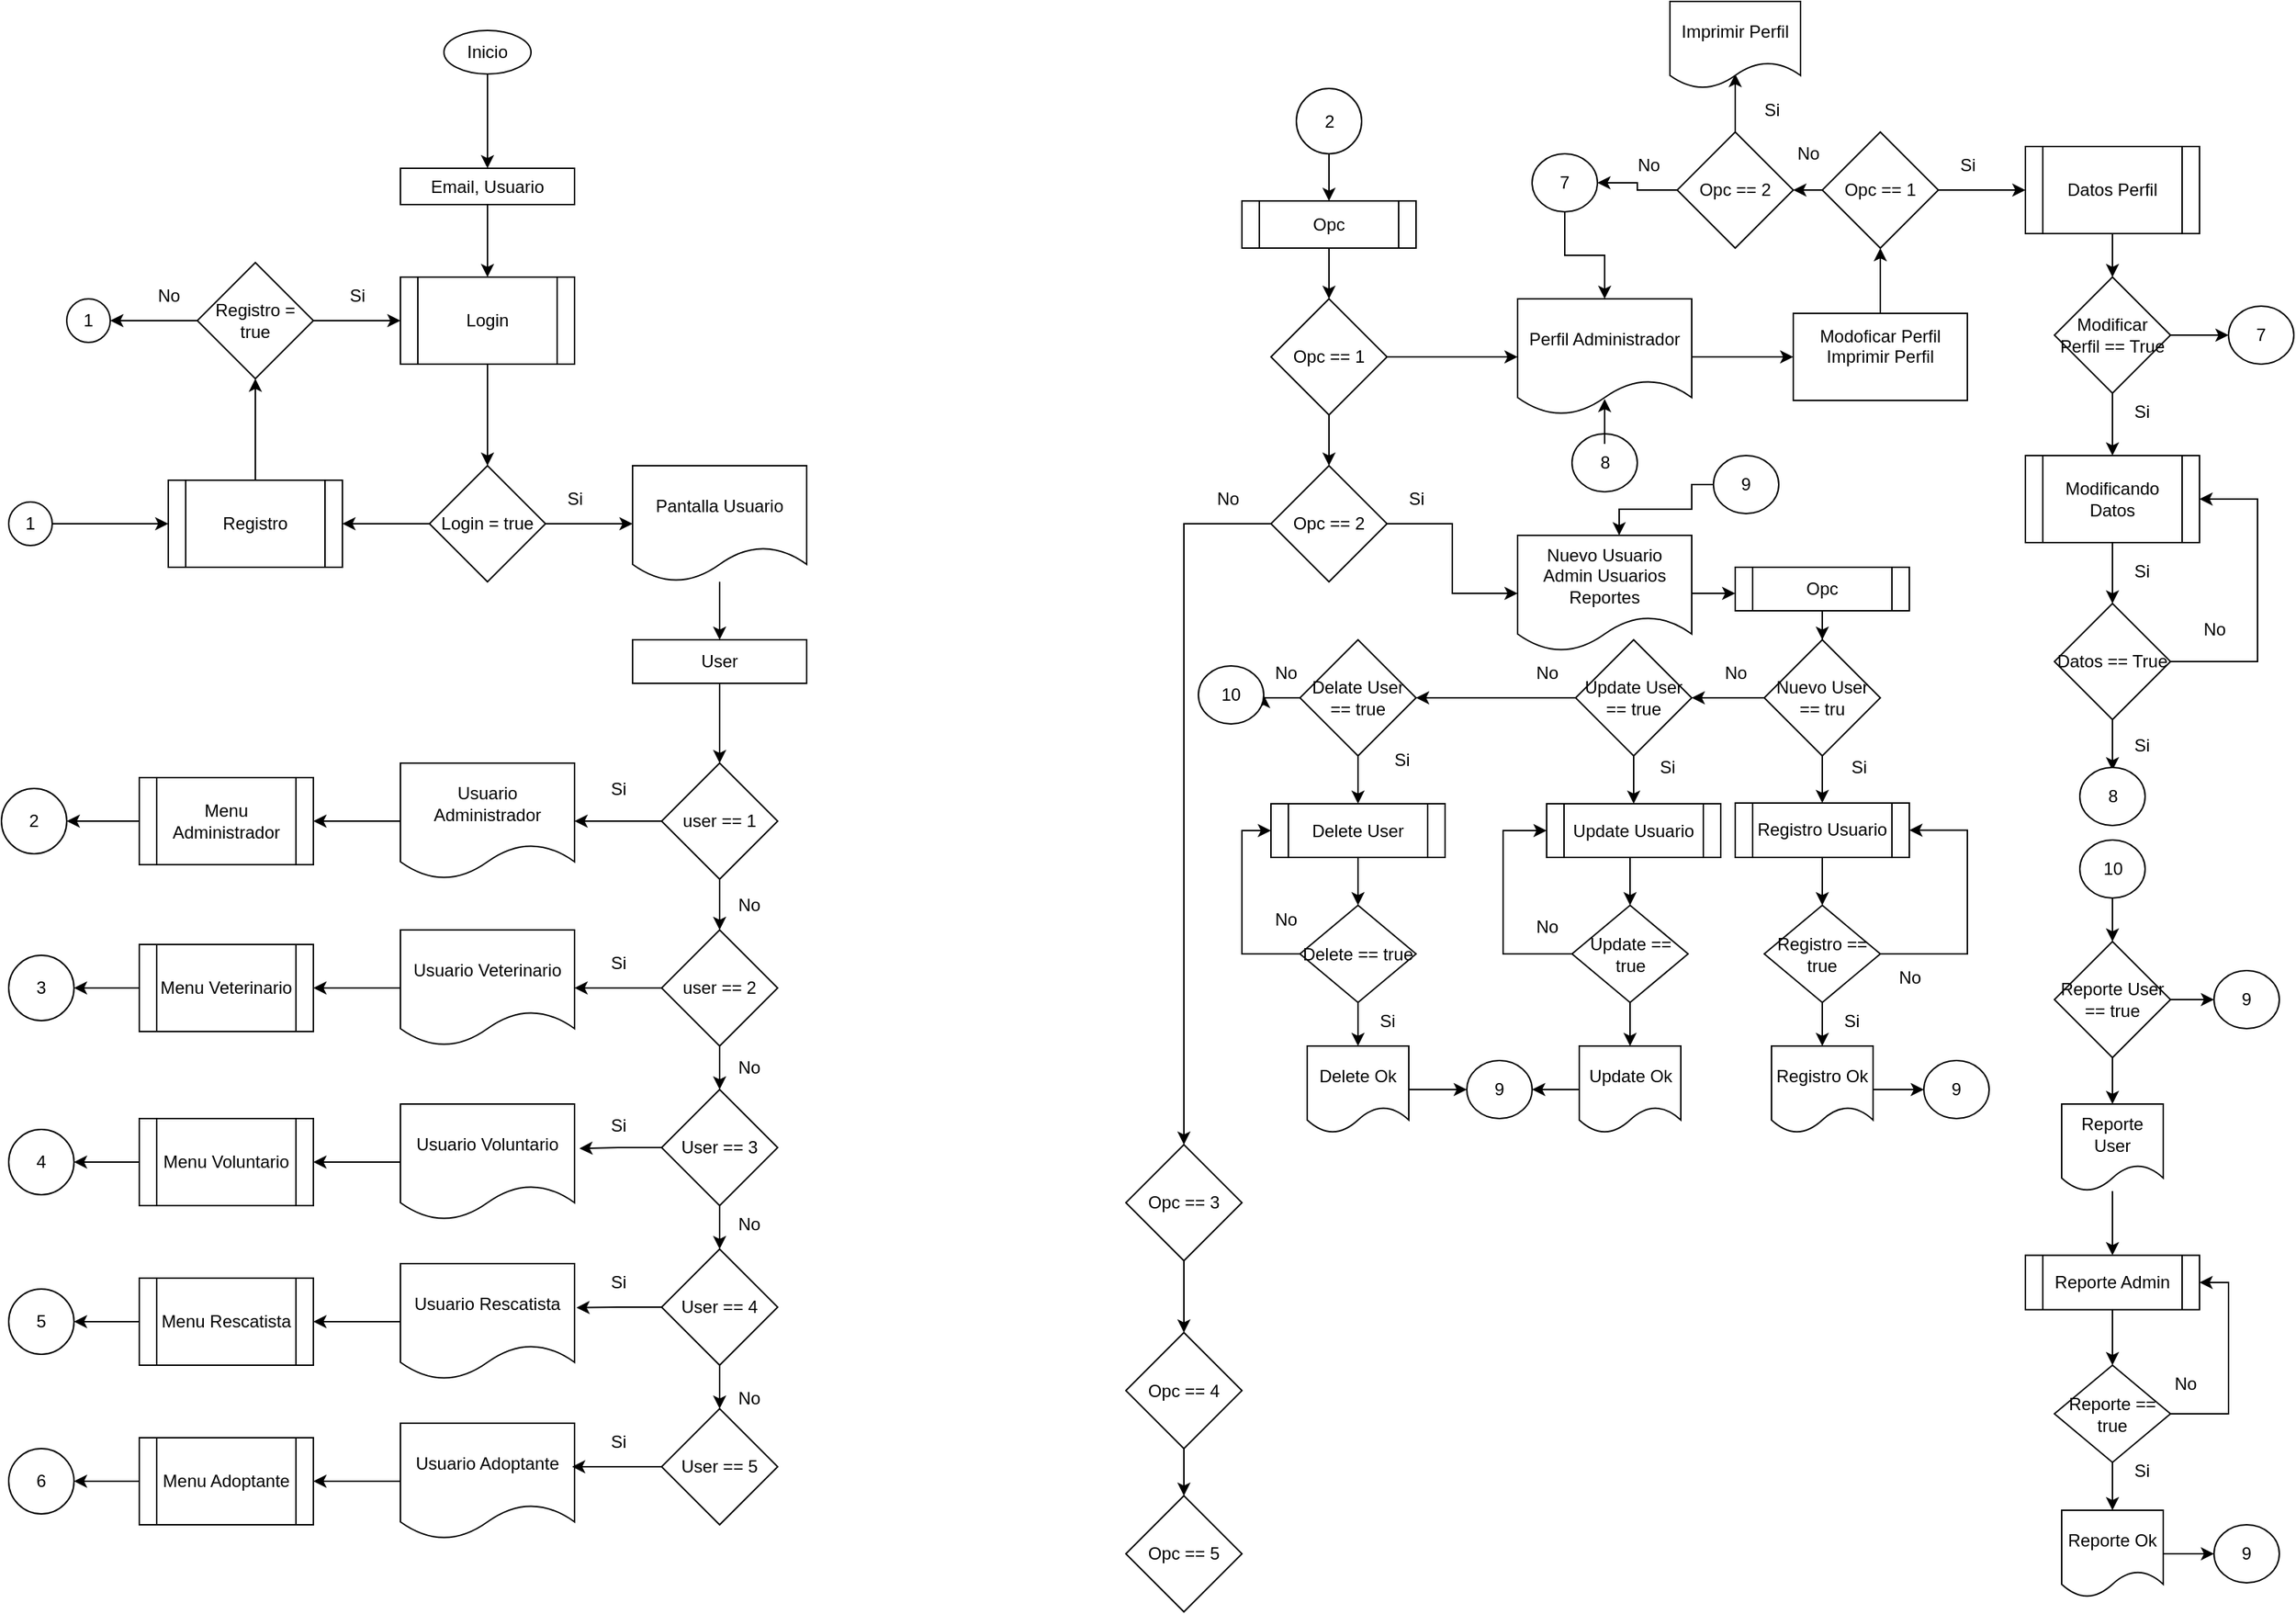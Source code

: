 <mxfile version="24.8.6" pages="2">
  <diagram id="2nBGQawmMXjJ6F1fiuIw" name="Diagrama_Flujo_AdminPets_General">
    <mxGraphModel dx="794" dy="432" grid="1" gridSize="10" guides="1" tooltips="1" connect="1" arrows="1" fold="1" page="1" pageScale="1" pageWidth="827" pageHeight="1169" math="0" shadow="0">
      <root>
        <mxCell id="0" />
        <mxCell id="1" parent="0" />
        <mxCell id="T67XzUMtasSWOSdstBTj-4" value="" style="edgeStyle=orthogonalEdgeStyle;rounded=0;orthogonalLoop=1;jettySize=auto;html=1;" parent="1" source="T67XzUMtasSWOSdstBTj-1" target="T67XzUMtasSWOSdstBTj-3" edge="1">
          <mxGeometry relative="1" as="geometry" />
        </mxCell>
        <mxCell id="T67XzUMtasSWOSdstBTj-1" value="Inicio" style="ellipse;whiteSpace=wrap;html=1;" parent="1" vertex="1">
          <mxGeometry x="370" y="40" width="60" height="30" as="geometry" />
        </mxCell>
        <mxCell id="T67XzUMtasSWOSdstBTj-8" value="" style="edgeStyle=orthogonalEdgeStyle;rounded=0;orthogonalLoop=1;jettySize=auto;html=1;" parent="1" source="T67XzUMtasSWOSdstBTj-3" target="T67XzUMtasSWOSdstBTj-7" edge="1">
          <mxGeometry relative="1" as="geometry" />
        </mxCell>
        <mxCell id="T67XzUMtasSWOSdstBTj-3" value="Email, Usuario" style="whiteSpace=wrap;html=1;" parent="1" vertex="1">
          <mxGeometry x="340" y="135" width="120" height="25" as="geometry" />
        </mxCell>
        <mxCell id="T67XzUMtasSWOSdstBTj-10" value="" style="edgeStyle=orthogonalEdgeStyle;rounded=0;orthogonalLoop=1;jettySize=auto;html=1;" parent="1" source="T67XzUMtasSWOSdstBTj-7" target="T67XzUMtasSWOSdstBTj-9" edge="1">
          <mxGeometry relative="1" as="geometry" />
        </mxCell>
        <mxCell id="T67XzUMtasSWOSdstBTj-7" value="Login" style="shape=process;whiteSpace=wrap;html=1;backgroundOutline=1;" parent="1" vertex="1">
          <mxGeometry x="340" y="210" width="120" height="60" as="geometry" />
        </mxCell>
        <mxCell id="T67XzUMtasSWOSdstBTj-12" value="" style="edgeStyle=orthogonalEdgeStyle;rounded=0;orthogonalLoop=1;jettySize=auto;html=1;" parent="1" source="T67XzUMtasSWOSdstBTj-9" target="T67XzUMtasSWOSdstBTj-11" edge="1">
          <mxGeometry relative="1" as="geometry" />
        </mxCell>
        <mxCell id="T67XzUMtasSWOSdstBTj-16" value="" style="edgeStyle=orthogonalEdgeStyle;rounded=0;orthogonalLoop=1;jettySize=auto;html=1;" parent="1" source="T67XzUMtasSWOSdstBTj-9" target="T67XzUMtasSWOSdstBTj-15" edge="1">
          <mxGeometry relative="1" as="geometry" />
        </mxCell>
        <mxCell id="T67XzUMtasSWOSdstBTj-9" value="Login = true" style="rhombus;whiteSpace=wrap;html=1;" parent="1" vertex="1">
          <mxGeometry x="360" y="340" width="80" height="80" as="geometry" />
        </mxCell>
        <mxCell id="T67XzUMtasSWOSdstBTj-26" value="" style="edgeStyle=orthogonalEdgeStyle;rounded=0;orthogonalLoop=1;jettySize=auto;html=1;" parent="1" source="T67XzUMtasSWOSdstBTj-11" target="T67XzUMtasSWOSdstBTj-25" edge="1">
          <mxGeometry relative="1" as="geometry" />
        </mxCell>
        <mxCell id="T67XzUMtasSWOSdstBTj-11" value="Pantalla Usuario" style="shape=document;whiteSpace=wrap;html=1;boundedLbl=1;" parent="1" vertex="1">
          <mxGeometry x="500" y="340" width="120" height="80" as="geometry" />
        </mxCell>
        <mxCell id="T67XzUMtasSWOSdstBTj-13" value="Si" style="text;html=1;align=center;verticalAlign=middle;resizable=0;points=[];autosize=1;strokeColor=none;fillColor=none;" parent="1" vertex="1">
          <mxGeometry x="445" y="348" width="30" height="30" as="geometry" />
        </mxCell>
        <mxCell id="T67XzUMtasSWOSdstBTj-18" value="" style="edgeStyle=orthogonalEdgeStyle;rounded=0;orthogonalLoop=1;jettySize=auto;html=1;" parent="1" source="T67XzUMtasSWOSdstBTj-15" target="T67XzUMtasSWOSdstBTj-17" edge="1">
          <mxGeometry relative="1" as="geometry" />
        </mxCell>
        <mxCell id="T67XzUMtasSWOSdstBTj-15" value="Registro" style="shape=process;whiteSpace=wrap;html=1;backgroundOutline=1;" parent="1" vertex="1">
          <mxGeometry x="180" y="350" width="120" height="60" as="geometry" />
        </mxCell>
        <mxCell id="T67XzUMtasSWOSdstBTj-19" style="edgeStyle=orthogonalEdgeStyle;rounded=0;orthogonalLoop=1;jettySize=auto;html=1;entryX=0;entryY=0.5;entryDx=0;entryDy=0;" parent="1" source="T67XzUMtasSWOSdstBTj-17" target="T67XzUMtasSWOSdstBTj-7" edge="1">
          <mxGeometry relative="1" as="geometry" />
        </mxCell>
        <mxCell id="T67XzUMtasSWOSdstBTj-21" style="edgeStyle=orthogonalEdgeStyle;rounded=0;orthogonalLoop=1;jettySize=auto;html=1;" parent="1" source="T67XzUMtasSWOSdstBTj-17" edge="1">
          <mxGeometry relative="1" as="geometry">
            <mxPoint x="140" y="240" as="targetPoint" />
          </mxGeometry>
        </mxCell>
        <mxCell id="T67XzUMtasSWOSdstBTj-17" value="Registro = true" style="rhombus;whiteSpace=wrap;html=1;" parent="1" vertex="1">
          <mxGeometry x="200" y="200" width="80" height="80" as="geometry" />
        </mxCell>
        <mxCell id="T67XzUMtasSWOSdstBTj-20" value="Si" style="text;html=1;align=center;verticalAlign=middle;resizable=0;points=[];autosize=1;strokeColor=none;fillColor=none;" parent="1" vertex="1">
          <mxGeometry x="295" y="208" width="30" height="30" as="geometry" />
        </mxCell>
        <mxCell id="T67XzUMtasSWOSdstBTj-22" value="1" style="ellipse;whiteSpace=wrap;html=1;aspect=fixed;" parent="1" vertex="1">
          <mxGeometry x="110" y="225" width="30" height="30" as="geometry" />
        </mxCell>
        <mxCell id="T67XzUMtasSWOSdstBTj-24" style="edgeStyle=orthogonalEdgeStyle;rounded=0;orthogonalLoop=1;jettySize=auto;html=1;entryX=0;entryY=0.5;entryDx=0;entryDy=0;" parent="1" source="T67XzUMtasSWOSdstBTj-23" target="T67XzUMtasSWOSdstBTj-15" edge="1">
          <mxGeometry relative="1" as="geometry" />
        </mxCell>
        <mxCell id="T67XzUMtasSWOSdstBTj-23" value="1" style="ellipse;whiteSpace=wrap;html=1;aspect=fixed;" parent="1" vertex="1">
          <mxGeometry x="70" y="365" width="30" height="30" as="geometry" />
        </mxCell>
        <mxCell id="T67XzUMtasSWOSdstBTj-28" value="" style="edgeStyle=orthogonalEdgeStyle;rounded=0;orthogonalLoop=1;jettySize=auto;html=1;" parent="1" source="T67XzUMtasSWOSdstBTj-25" target="T67XzUMtasSWOSdstBTj-27" edge="1">
          <mxGeometry relative="1" as="geometry" />
        </mxCell>
        <mxCell id="T67XzUMtasSWOSdstBTj-25" value="User" style="whiteSpace=wrap;html=1;" parent="1" vertex="1">
          <mxGeometry x="500" y="460" width="120" height="30" as="geometry" />
        </mxCell>
        <mxCell id="T67XzUMtasSWOSdstBTj-30" value="" style="edgeStyle=orthogonalEdgeStyle;rounded=0;orthogonalLoop=1;jettySize=auto;html=1;" parent="1" source="T67XzUMtasSWOSdstBTj-27" target="T67XzUMtasSWOSdstBTj-29" edge="1">
          <mxGeometry relative="1" as="geometry" />
        </mxCell>
        <mxCell id="-AzcmyxC4q3Ii_VXM3K7-7" style="edgeStyle=orthogonalEdgeStyle;rounded=0;orthogonalLoop=1;jettySize=auto;html=1;entryX=1;entryY=0.5;entryDx=0;entryDy=0;" parent="1" source="T67XzUMtasSWOSdstBTj-27" target="-AzcmyxC4q3Ii_VXM3K7-5" edge="1">
          <mxGeometry relative="1" as="geometry" />
        </mxCell>
        <mxCell id="T67XzUMtasSWOSdstBTj-27" value="user == 1" style="rhombus;whiteSpace=wrap;html=1;" parent="1" vertex="1">
          <mxGeometry x="520" y="545" width="80" height="80" as="geometry" />
        </mxCell>
        <mxCell id="T67XzUMtasSWOSdstBTj-32" value="" style="edgeStyle=orthogonalEdgeStyle;rounded=0;orthogonalLoop=1;jettySize=auto;html=1;" parent="1" source="T67XzUMtasSWOSdstBTj-29" target="T67XzUMtasSWOSdstBTj-31" edge="1">
          <mxGeometry relative="1" as="geometry" />
        </mxCell>
        <mxCell id="-2F_RLexDrQDR6lkoxeQ-2" style="edgeStyle=orthogonalEdgeStyle;rounded=0;orthogonalLoop=1;jettySize=auto;html=1;entryX=1;entryY=0.5;entryDx=0;entryDy=0;" parent="1" source="T67XzUMtasSWOSdstBTj-29" target="-2F_RLexDrQDR6lkoxeQ-1" edge="1">
          <mxGeometry relative="1" as="geometry" />
        </mxCell>
        <mxCell id="T67XzUMtasSWOSdstBTj-29" value="user == 2" style="rhombus;whiteSpace=wrap;html=1;" parent="1" vertex="1">
          <mxGeometry x="520" y="660" width="80" height="80" as="geometry" />
        </mxCell>
        <mxCell id="-AzcmyxC4q3Ii_VXM3K7-2" value="" style="edgeStyle=orthogonalEdgeStyle;rounded=0;orthogonalLoop=1;jettySize=auto;html=1;" parent="1" source="T67XzUMtasSWOSdstBTj-31" target="-AzcmyxC4q3Ii_VXM3K7-1" edge="1">
          <mxGeometry relative="1" as="geometry" />
        </mxCell>
        <mxCell id="T67XzUMtasSWOSdstBTj-31" value="User == 3" style="rhombus;whiteSpace=wrap;html=1;" parent="1" vertex="1">
          <mxGeometry x="520" y="770" width="80" height="80" as="geometry" />
        </mxCell>
        <mxCell id="-AzcmyxC4q3Ii_VXM3K7-4" value="" style="edgeStyle=orthogonalEdgeStyle;rounded=0;orthogonalLoop=1;jettySize=auto;html=1;" parent="1" source="-AzcmyxC4q3Ii_VXM3K7-1" target="-AzcmyxC4q3Ii_VXM3K7-3" edge="1">
          <mxGeometry relative="1" as="geometry" />
        </mxCell>
        <mxCell id="-AzcmyxC4q3Ii_VXM3K7-1" value="User == 4" style="rhombus;whiteSpace=wrap;html=1;" parent="1" vertex="1">
          <mxGeometry x="520" y="880" width="80" height="80" as="geometry" />
        </mxCell>
        <mxCell id="-AzcmyxC4q3Ii_VXM3K7-3" value="User == 5" style="rhombus;whiteSpace=wrap;html=1;" parent="1" vertex="1">
          <mxGeometry x="520" y="990" width="80" height="80" as="geometry" />
        </mxCell>
        <mxCell id="-2F_RLexDrQDR6lkoxeQ-19" style="edgeStyle=orthogonalEdgeStyle;rounded=0;orthogonalLoop=1;jettySize=auto;html=1;" parent="1" source="-AzcmyxC4q3Ii_VXM3K7-5" target="-2F_RLexDrQDR6lkoxeQ-20" edge="1">
          <mxGeometry relative="1" as="geometry">
            <mxPoint x="260" y="585" as="targetPoint" />
          </mxGeometry>
        </mxCell>
        <mxCell id="-AzcmyxC4q3Ii_VXM3K7-5" value="Usuario Administrador" style="shape=document;whiteSpace=wrap;html=1;boundedLbl=1;" parent="1" vertex="1">
          <mxGeometry x="340" y="545" width="120" height="80" as="geometry" />
        </mxCell>
        <mxCell id="-2F_RLexDrQDR6lkoxeQ-21" style="edgeStyle=orthogonalEdgeStyle;rounded=0;orthogonalLoop=1;jettySize=auto;html=1;" parent="1" source="-2F_RLexDrQDR6lkoxeQ-1" target="-2F_RLexDrQDR6lkoxeQ-22" edge="1">
          <mxGeometry relative="1" as="geometry">
            <mxPoint x="280" y="700" as="targetPoint" />
          </mxGeometry>
        </mxCell>
        <mxCell id="-2F_RLexDrQDR6lkoxeQ-1" value="Usuario Veterinario" style="shape=document;whiteSpace=wrap;html=1;boundedLbl=1;" parent="1" vertex="1">
          <mxGeometry x="340" y="660" width="120" height="80" as="geometry" />
        </mxCell>
        <mxCell id="-2F_RLexDrQDR6lkoxeQ-23" style="edgeStyle=orthogonalEdgeStyle;rounded=0;orthogonalLoop=1;jettySize=auto;html=1;" parent="1" source="-2F_RLexDrQDR6lkoxeQ-3" target="-2F_RLexDrQDR6lkoxeQ-24" edge="1">
          <mxGeometry relative="1" as="geometry">
            <mxPoint x="280" y="820" as="targetPoint" />
          </mxGeometry>
        </mxCell>
        <mxCell id="-2F_RLexDrQDR6lkoxeQ-3" value="Usuario Voluntario" style="shape=document;whiteSpace=wrap;html=1;boundedLbl=1;" parent="1" vertex="1">
          <mxGeometry x="340" y="780" width="120" height="80" as="geometry" />
        </mxCell>
        <mxCell id="-2F_RLexDrQDR6lkoxeQ-5" style="edgeStyle=orthogonalEdgeStyle;rounded=0;orthogonalLoop=1;jettySize=auto;html=1;entryX=1.028;entryY=0.383;entryDx=0;entryDy=0;entryPerimeter=0;" parent="1" source="T67XzUMtasSWOSdstBTj-31" target="-2F_RLexDrQDR6lkoxeQ-3" edge="1">
          <mxGeometry relative="1" as="geometry" />
        </mxCell>
        <mxCell id="-2F_RLexDrQDR6lkoxeQ-25" style="edgeStyle=orthogonalEdgeStyle;rounded=0;orthogonalLoop=1;jettySize=auto;html=1;" parent="1" source="-2F_RLexDrQDR6lkoxeQ-6" target="-2F_RLexDrQDR6lkoxeQ-26" edge="1">
          <mxGeometry relative="1" as="geometry">
            <mxPoint x="280" y="930" as="targetPoint" />
          </mxGeometry>
        </mxCell>
        <mxCell id="-2F_RLexDrQDR6lkoxeQ-6" value="Usuario Rescatista" style="shape=document;whiteSpace=wrap;html=1;boundedLbl=1;" parent="1" vertex="1">
          <mxGeometry x="340" y="890" width="120" height="80" as="geometry" />
        </mxCell>
        <mxCell id="-2F_RLexDrQDR6lkoxeQ-7" style="edgeStyle=orthogonalEdgeStyle;rounded=0;orthogonalLoop=1;jettySize=auto;html=1;exitX=0;exitY=0.5;exitDx=0;exitDy=0;entryX=1.011;entryY=0.379;entryDx=0;entryDy=0;entryPerimeter=0;" parent="1" source="-AzcmyxC4q3Ii_VXM3K7-1" target="-2F_RLexDrQDR6lkoxeQ-6" edge="1">
          <mxGeometry relative="1" as="geometry" />
        </mxCell>
        <mxCell id="-2F_RLexDrQDR6lkoxeQ-28" style="edgeStyle=orthogonalEdgeStyle;rounded=0;orthogonalLoop=1;jettySize=auto;html=1;" parent="1" source="-2F_RLexDrQDR6lkoxeQ-8" target="-2F_RLexDrQDR6lkoxeQ-27" edge="1">
          <mxGeometry relative="1" as="geometry" />
        </mxCell>
        <mxCell id="-2F_RLexDrQDR6lkoxeQ-8" value="Usuario Adoptante" style="shape=document;whiteSpace=wrap;html=1;boundedLbl=1;" parent="1" vertex="1">
          <mxGeometry x="340" y="1000" width="120" height="80" as="geometry" />
        </mxCell>
        <mxCell id="-2F_RLexDrQDR6lkoxeQ-9" style="edgeStyle=orthogonalEdgeStyle;rounded=0;orthogonalLoop=1;jettySize=auto;html=1;entryX=0.986;entryY=0.375;entryDx=0;entryDy=0;entryPerimeter=0;" parent="1" source="-AzcmyxC4q3Ii_VXM3K7-3" target="-2F_RLexDrQDR6lkoxeQ-8" edge="1">
          <mxGeometry relative="1" as="geometry" />
        </mxCell>
        <mxCell id="-2F_RLexDrQDR6lkoxeQ-10" value="Si" style="text;html=1;align=center;verticalAlign=middle;resizable=0;points=[];autosize=1;strokeColor=none;fillColor=none;" parent="1" vertex="1">
          <mxGeometry x="475" y="548" width="30" height="30" as="geometry" />
        </mxCell>
        <mxCell id="-2F_RLexDrQDR6lkoxeQ-11" value="Si" style="text;html=1;align=center;verticalAlign=middle;resizable=0;points=[];autosize=1;strokeColor=none;fillColor=none;" parent="1" vertex="1">
          <mxGeometry x="475" y="668" width="30" height="30" as="geometry" />
        </mxCell>
        <mxCell id="-2F_RLexDrQDR6lkoxeQ-12" value="Si" style="text;html=1;align=center;verticalAlign=middle;resizable=0;points=[];autosize=1;strokeColor=none;fillColor=none;" parent="1" vertex="1">
          <mxGeometry x="475" y="780" width="30" height="30" as="geometry" />
        </mxCell>
        <mxCell id="-2F_RLexDrQDR6lkoxeQ-13" value="Si" style="text;html=1;align=center;verticalAlign=middle;resizable=0;points=[];autosize=1;strokeColor=none;fillColor=none;" parent="1" vertex="1">
          <mxGeometry x="475" y="888" width="30" height="30" as="geometry" />
        </mxCell>
        <mxCell id="-2F_RLexDrQDR6lkoxeQ-14" value="Si" style="text;html=1;align=center;verticalAlign=middle;resizable=0;points=[];autosize=1;strokeColor=none;fillColor=none;" parent="1" vertex="1">
          <mxGeometry x="475" y="998" width="30" height="30" as="geometry" />
        </mxCell>
        <mxCell id="-2F_RLexDrQDR6lkoxeQ-15" value="No" style="text;html=1;align=center;verticalAlign=middle;resizable=0;points=[];autosize=1;strokeColor=none;fillColor=none;" parent="1" vertex="1">
          <mxGeometry x="560" y="628" width="40" height="30" as="geometry" />
        </mxCell>
        <mxCell id="-2F_RLexDrQDR6lkoxeQ-16" value="No" style="text;html=1;align=center;verticalAlign=middle;resizable=0;points=[];autosize=1;strokeColor=none;fillColor=none;" parent="1" vertex="1">
          <mxGeometry x="560" y="740" width="40" height="30" as="geometry" />
        </mxCell>
        <mxCell id="-2F_RLexDrQDR6lkoxeQ-17" value="No" style="text;html=1;align=center;verticalAlign=middle;resizable=0;points=[];autosize=1;strokeColor=none;fillColor=none;" parent="1" vertex="1">
          <mxGeometry x="560" y="848" width="40" height="30" as="geometry" />
        </mxCell>
        <mxCell id="-2F_RLexDrQDR6lkoxeQ-18" value="No" style="text;html=1;align=center;verticalAlign=middle;resizable=0;points=[];autosize=1;strokeColor=none;fillColor=none;" parent="1" vertex="1">
          <mxGeometry x="560" y="968" width="40" height="30" as="geometry" />
        </mxCell>
        <mxCell id="-2F_RLexDrQDR6lkoxeQ-30" value="" style="edgeStyle=orthogonalEdgeStyle;rounded=0;orthogonalLoop=1;jettySize=auto;html=1;" parent="1" source="-2F_RLexDrQDR6lkoxeQ-20" target="-2F_RLexDrQDR6lkoxeQ-29" edge="1">
          <mxGeometry relative="1" as="geometry" />
        </mxCell>
        <mxCell id="-2F_RLexDrQDR6lkoxeQ-20" value="Menu Administrador" style="shape=process;whiteSpace=wrap;html=1;backgroundOutline=1;" parent="1" vertex="1">
          <mxGeometry x="160" y="555" width="120" height="60" as="geometry" />
        </mxCell>
        <mxCell id="-2F_RLexDrQDR6lkoxeQ-38" style="edgeStyle=orthogonalEdgeStyle;rounded=0;orthogonalLoop=1;jettySize=auto;html=1;entryX=1;entryY=0.5;entryDx=0;entryDy=0;" parent="1" source="-2F_RLexDrQDR6lkoxeQ-22" target="-2F_RLexDrQDR6lkoxeQ-31" edge="1">
          <mxGeometry relative="1" as="geometry" />
        </mxCell>
        <mxCell id="-2F_RLexDrQDR6lkoxeQ-22" value="Menu Veterinario" style="shape=process;whiteSpace=wrap;html=1;backgroundOutline=1;" parent="1" vertex="1">
          <mxGeometry x="160" y="670" width="120" height="60" as="geometry" />
        </mxCell>
        <mxCell id="-2F_RLexDrQDR6lkoxeQ-37" style="edgeStyle=orthogonalEdgeStyle;rounded=0;orthogonalLoop=1;jettySize=auto;html=1;entryX=1;entryY=0.5;entryDx=0;entryDy=0;" parent="1" source="-2F_RLexDrQDR6lkoxeQ-24" target="-2F_RLexDrQDR6lkoxeQ-32" edge="1">
          <mxGeometry relative="1" as="geometry" />
        </mxCell>
        <mxCell id="-2F_RLexDrQDR6lkoxeQ-24" value="Menu Voluntario" style="shape=process;whiteSpace=wrap;html=1;backgroundOutline=1;" parent="1" vertex="1">
          <mxGeometry x="160" y="790" width="120" height="60" as="geometry" />
        </mxCell>
        <mxCell id="-2F_RLexDrQDR6lkoxeQ-36" style="edgeStyle=orthogonalEdgeStyle;rounded=0;orthogonalLoop=1;jettySize=auto;html=1;entryX=1;entryY=0.5;entryDx=0;entryDy=0;" parent="1" source="-2F_RLexDrQDR6lkoxeQ-26" target="-2F_RLexDrQDR6lkoxeQ-33" edge="1">
          <mxGeometry relative="1" as="geometry" />
        </mxCell>
        <mxCell id="-2F_RLexDrQDR6lkoxeQ-26" value="Menu Rescatista" style="shape=process;whiteSpace=wrap;html=1;backgroundOutline=1;" parent="1" vertex="1">
          <mxGeometry x="160" y="900" width="120" height="60" as="geometry" />
        </mxCell>
        <mxCell id="-2F_RLexDrQDR6lkoxeQ-35" style="edgeStyle=orthogonalEdgeStyle;rounded=0;orthogonalLoop=1;jettySize=auto;html=1;entryX=1;entryY=0.5;entryDx=0;entryDy=0;" parent="1" source="-2F_RLexDrQDR6lkoxeQ-27" target="-2F_RLexDrQDR6lkoxeQ-34" edge="1">
          <mxGeometry relative="1" as="geometry" />
        </mxCell>
        <mxCell id="-2F_RLexDrQDR6lkoxeQ-27" value="Menu Adoptante" style="shape=process;whiteSpace=wrap;html=1;backgroundOutline=1;" parent="1" vertex="1">
          <mxGeometry x="160" y="1010" width="120" height="60" as="geometry" />
        </mxCell>
        <mxCell id="-2F_RLexDrQDR6lkoxeQ-29" value="2" style="ellipse;whiteSpace=wrap;html=1;" parent="1" vertex="1">
          <mxGeometry x="65" y="562.5" width="45" height="45" as="geometry" />
        </mxCell>
        <mxCell id="-2F_RLexDrQDR6lkoxeQ-31" value="3" style="ellipse;whiteSpace=wrap;html=1;" parent="1" vertex="1">
          <mxGeometry x="70" y="677.5" width="45" height="45" as="geometry" />
        </mxCell>
        <mxCell id="-2F_RLexDrQDR6lkoxeQ-32" value="4" style="ellipse;whiteSpace=wrap;html=1;" parent="1" vertex="1">
          <mxGeometry x="70" y="797.5" width="45" height="45" as="geometry" />
        </mxCell>
        <mxCell id="-2F_RLexDrQDR6lkoxeQ-33" value="5" style="ellipse;whiteSpace=wrap;html=1;" parent="1" vertex="1">
          <mxGeometry x="70" y="907.5" width="45" height="45" as="geometry" />
        </mxCell>
        <mxCell id="-2F_RLexDrQDR6lkoxeQ-34" value="6" style="ellipse;whiteSpace=wrap;html=1;" parent="1" vertex="1">
          <mxGeometry x="70" y="1017.5" width="45" height="45" as="geometry" />
        </mxCell>
        <mxCell id="-2F_RLexDrQDR6lkoxeQ-39" value="No" style="text;html=1;align=center;verticalAlign=middle;resizable=0;points=[];autosize=1;strokeColor=none;fillColor=none;" parent="1" vertex="1">
          <mxGeometry x="160" y="208" width="40" height="30" as="geometry" />
        </mxCell>
        <mxCell id="-2F_RLexDrQDR6lkoxeQ-42" value="" style="edgeStyle=orthogonalEdgeStyle;rounded=0;orthogonalLoop=1;jettySize=auto;html=1;" parent="1" source="-2F_RLexDrQDR6lkoxeQ-40" target="-2F_RLexDrQDR6lkoxeQ-41" edge="1">
          <mxGeometry relative="1" as="geometry" />
        </mxCell>
        <mxCell id="-2F_RLexDrQDR6lkoxeQ-40" value="2" style="ellipse;whiteSpace=wrap;html=1;" parent="1" vertex="1">
          <mxGeometry x="957.5" y="80" width="45" height="45" as="geometry" />
        </mxCell>
        <mxCell id="-2F_RLexDrQDR6lkoxeQ-44" value="" style="edgeStyle=orthogonalEdgeStyle;rounded=0;orthogonalLoop=1;jettySize=auto;html=1;" parent="1" source="-2F_RLexDrQDR6lkoxeQ-41" target="-2F_RLexDrQDR6lkoxeQ-43" edge="1">
          <mxGeometry relative="1" as="geometry" />
        </mxCell>
        <mxCell id="-2F_RLexDrQDR6lkoxeQ-41" value="Opc" style="shape=process;whiteSpace=wrap;html=1;backgroundOutline=1;" parent="1" vertex="1">
          <mxGeometry x="920" y="157.5" width="120" height="32.5" as="geometry" />
        </mxCell>
        <mxCell id="-2F_RLexDrQDR6lkoxeQ-48" style="edgeStyle=orthogonalEdgeStyle;rounded=0;orthogonalLoop=1;jettySize=auto;html=1;entryX=0.5;entryY=0;entryDx=0;entryDy=0;" parent="1" source="-2F_RLexDrQDR6lkoxeQ-43" target="-2F_RLexDrQDR6lkoxeQ-45" edge="1">
          <mxGeometry relative="1" as="geometry" />
        </mxCell>
        <mxCell id="-2F_RLexDrQDR6lkoxeQ-57" style="edgeStyle=orthogonalEdgeStyle;rounded=0;orthogonalLoop=1;jettySize=auto;html=1;exitX=1;exitY=0.5;exitDx=0;exitDy=0;entryX=0;entryY=0.5;entryDx=0;entryDy=0;" parent="1" source="-2F_RLexDrQDR6lkoxeQ-43" target="-2F_RLexDrQDR6lkoxeQ-55" edge="1">
          <mxGeometry relative="1" as="geometry" />
        </mxCell>
        <mxCell id="-2F_RLexDrQDR6lkoxeQ-43" value="Opc == 1" style="rhombus;whiteSpace=wrap;html=1;" parent="1" vertex="1">
          <mxGeometry x="940" y="225" width="80" height="80" as="geometry" />
        </mxCell>
        <mxCell id="-2F_RLexDrQDR6lkoxeQ-49" style="edgeStyle=orthogonalEdgeStyle;rounded=0;orthogonalLoop=1;jettySize=auto;html=1;entryX=0.5;entryY=0;entryDx=0;entryDy=0;" parent="1" source="-2F_RLexDrQDR6lkoxeQ-45" target="-2F_RLexDrQDR6lkoxeQ-46" edge="1">
          <mxGeometry relative="1" as="geometry" />
        </mxCell>
        <mxCell id="-2F_RLexDrQDR6lkoxeQ-117" value="" style="edgeStyle=orthogonalEdgeStyle;rounded=0;orthogonalLoop=1;jettySize=auto;html=1;" parent="1" source="-2F_RLexDrQDR6lkoxeQ-45" target="-2F_RLexDrQDR6lkoxeQ-116" edge="1">
          <mxGeometry relative="1" as="geometry" />
        </mxCell>
        <mxCell id="-2F_RLexDrQDR6lkoxeQ-45" value="Opc == 2" style="rhombus;whiteSpace=wrap;html=1;" parent="1" vertex="1">
          <mxGeometry x="940" y="340" width="80" height="80" as="geometry" />
        </mxCell>
        <mxCell id="-2F_RLexDrQDR6lkoxeQ-50" style="edgeStyle=orthogonalEdgeStyle;rounded=0;orthogonalLoop=1;jettySize=auto;html=1;entryX=0.5;entryY=0;entryDx=0;entryDy=0;" parent="1" source="-2F_RLexDrQDR6lkoxeQ-46" target="-2F_RLexDrQDR6lkoxeQ-47" edge="1">
          <mxGeometry relative="1" as="geometry" />
        </mxCell>
        <mxCell id="-2F_RLexDrQDR6lkoxeQ-46" value="Opc == 3" style="rhombus;whiteSpace=wrap;html=1;" parent="1" vertex="1">
          <mxGeometry x="840" y="808" width="80" height="80" as="geometry" />
        </mxCell>
        <mxCell id="-2F_RLexDrQDR6lkoxeQ-52" style="edgeStyle=orthogonalEdgeStyle;rounded=0;orthogonalLoop=1;jettySize=auto;html=1;entryX=0.5;entryY=0;entryDx=0;entryDy=0;" parent="1" source="-2F_RLexDrQDR6lkoxeQ-47" target="-2F_RLexDrQDR6lkoxeQ-51" edge="1">
          <mxGeometry relative="1" as="geometry" />
        </mxCell>
        <mxCell id="-2F_RLexDrQDR6lkoxeQ-47" value="Opc == 4" style="rhombus;whiteSpace=wrap;html=1;" parent="1" vertex="1">
          <mxGeometry x="840" y="937.5" width="80" height="80" as="geometry" />
        </mxCell>
        <mxCell id="-2F_RLexDrQDR6lkoxeQ-51" value="Opc == 5" style="rhombus;whiteSpace=wrap;html=1;" parent="1" vertex="1">
          <mxGeometry x="840" y="1050" width="80" height="80" as="geometry" />
        </mxCell>
        <mxCell id="-2F_RLexDrQDR6lkoxeQ-73" value="" style="edgeStyle=orthogonalEdgeStyle;rounded=0;orthogonalLoop=1;jettySize=auto;html=1;" parent="1" source="-2F_RLexDrQDR6lkoxeQ-55" target="-2F_RLexDrQDR6lkoxeQ-72" edge="1">
          <mxGeometry relative="1" as="geometry" />
        </mxCell>
        <mxCell id="-2F_RLexDrQDR6lkoxeQ-55" value="Perfil Administrador" style="shape=document;whiteSpace=wrap;html=1;boundedLbl=1;" parent="1" vertex="1">
          <mxGeometry x="1110" y="225" width="120" height="80" as="geometry" />
        </mxCell>
        <mxCell id="-2F_RLexDrQDR6lkoxeQ-75" value="" style="edgeStyle=orthogonalEdgeStyle;rounded=0;orthogonalLoop=1;jettySize=auto;html=1;" parent="1" source="-2F_RLexDrQDR6lkoxeQ-72" target="-2F_RLexDrQDR6lkoxeQ-74" edge="1">
          <mxGeometry relative="1" as="geometry" />
        </mxCell>
        <mxCell id="-2F_RLexDrQDR6lkoxeQ-72" value="Modoficar Perfil&lt;div&gt;Imprimir Perfil&lt;br&gt;&lt;div&gt;&lt;br&gt;&lt;/div&gt;&lt;/div&gt;" style="whiteSpace=wrap;html=1;" parent="1" vertex="1">
          <mxGeometry x="1300" y="235" width="120" height="60" as="geometry" />
        </mxCell>
        <mxCell id="-2F_RLexDrQDR6lkoxeQ-77" value="" style="edgeStyle=orthogonalEdgeStyle;rounded=0;orthogonalLoop=1;jettySize=auto;html=1;" parent="1" source="-2F_RLexDrQDR6lkoxeQ-74" target="-2F_RLexDrQDR6lkoxeQ-76" edge="1">
          <mxGeometry relative="1" as="geometry" />
        </mxCell>
        <mxCell id="-2F_RLexDrQDR6lkoxeQ-98" style="edgeStyle=orthogonalEdgeStyle;rounded=0;orthogonalLoop=1;jettySize=auto;html=1;exitX=0;exitY=0.5;exitDx=0;exitDy=0;entryX=1;entryY=0.5;entryDx=0;entryDy=0;" parent="1" source="-2F_RLexDrQDR6lkoxeQ-74" target="-2F_RLexDrQDR6lkoxeQ-97" edge="1">
          <mxGeometry relative="1" as="geometry" />
        </mxCell>
        <mxCell id="-2F_RLexDrQDR6lkoxeQ-74" value="Opc == 1" style="rhombus;whiteSpace=wrap;html=1;" parent="1" vertex="1">
          <mxGeometry x="1320" y="110" width="80" height="80" as="geometry" />
        </mxCell>
        <mxCell id="-2F_RLexDrQDR6lkoxeQ-79" value="" style="edgeStyle=orthogonalEdgeStyle;rounded=0;orthogonalLoop=1;jettySize=auto;html=1;" parent="1" source="-2F_RLexDrQDR6lkoxeQ-76" target="-2F_RLexDrQDR6lkoxeQ-78" edge="1">
          <mxGeometry relative="1" as="geometry" />
        </mxCell>
        <mxCell id="-2F_RLexDrQDR6lkoxeQ-76" value="Datos Perfil" style="shape=process;whiteSpace=wrap;html=1;backgroundOutline=1;" parent="1" vertex="1">
          <mxGeometry x="1460" y="120" width="120" height="60" as="geometry" />
        </mxCell>
        <mxCell id="-2F_RLexDrQDR6lkoxeQ-81" value="" style="edgeStyle=orthogonalEdgeStyle;rounded=0;orthogonalLoop=1;jettySize=auto;html=1;" parent="1" source="-2F_RLexDrQDR6lkoxeQ-78" target="-2F_RLexDrQDR6lkoxeQ-80" edge="1">
          <mxGeometry relative="1" as="geometry" />
        </mxCell>
        <mxCell id="-2F_RLexDrQDR6lkoxeQ-88" style="edgeStyle=orthogonalEdgeStyle;rounded=0;orthogonalLoop=1;jettySize=auto;html=1;entryX=0;entryY=0.5;entryDx=0;entryDy=0;" parent="1" source="-2F_RLexDrQDR6lkoxeQ-78" target="-2F_RLexDrQDR6lkoxeQ-87" edge="1">
          <mxGeometry relative="1" as="geometry" />
        </mxCell>
        <mxCell id="-2F_RLexDrQDR6lkoxeQ-78" value="Modificar Perfil == True" style="rhombus;whiteSpace=wrap;html=1;" parent="1" vertex="1">
          <mxGeometry x="1480" y="210" width="80" height="80" as="geometry" />
        </mxCell>
        <mxCell id="-2F_RLexDrQDR6lkoxeQ-83" value="" style="edgeStyle=orthogonalEdgeStyle;rounded=0;orthogonalLoop=1;jettySize=auto;html=1;" parent="1" source="-2F_RLexDrQDR6lkoxeQ-80" target="-2F_RLexDrQDR6lkoxeQ-82" edge="1">
          <mxGeometry relative="1" as="geometry" />
        </mxCell>
        <mxCell id="-2F_RLexDrQDR6lkoxeQ-80" value="Modificando Datos" style="shape=process;whiteSpace=wrap;html=1;backgroundOutline=1;" parent="1" vertex="1">
          <mxGeometry x="1460" y="333" width="120" height="60" as="geometry" />
        </mxCell>
        <mxCell id="-2F_RLexDrQDR6lkoxeQ-106" style="edgeStyle=orthogonalEdgeStyle;rounded=0;orthogonalLoop=1;jettySize=auto;html=1;" parent="1" source="-2F_RLexDrQDR6lkoxeQ-82" edge="1">
          <mxGeometry relative="1" as="geometry">
            <mxPoint x="1520" y="550" as="targetPoint" />
          </mxGeometry>
        </mxCell>
        <mxCell id="-2F_RLexDrQDR6lkoxeQ-112" style="edgeStyle=orthogonalEdgeStyle;rounded=0;orthogonalLoop=1;jettySize=auto;html=1;entryX=1;entryY=0.5;entryDx=0;entryDy=0;exitX=1;exitY=0.5;exitDx=0;exitDy=0;" parent="1" source="-2F_RLexDrQDR6lkoxeQ-82" target="-2F_RLexDrQDR6lkoxeQ-80" edge="1">
          <mxGeometry relative="1" as="geometry">
            <Array as="points">
              <mxPoint x="1620" y="475" />
              <mxPoint x="1620" y="363" />
            </Array>
          </mxGeometry>
        </mxCell>
        <mxCell id="-2F_RLexDrQDR6lkoxeQ-82" value="Datos == True" style="rhombus;whiteSpace=wrap;html=1;" parent="1" vertex="1">
          <mxGeometry x="1480" y="435" width="80" height="80" as="geometry" />
        </mxCell>
        <mxCell id="-2F_RLexDrQDR6lkoxeQ-84" value="Si" style="text;html=1;align=center;verticalAlign=middle;resizable=0;points=[];autosize=1;strokeColor=none;fillColor=none;" parent="1" vertex="1">
          <mxGeometry x="1525" y="398" width="30" height="30" as="geometry" />
        </mxCell>
        <mxCell id="-2F_RLexDrQDR6lkoxeQ-85" value="Si" style="text;html=1;align=center;verticalAlign=middle;resizable=0;points=[];autosize=1;strokeColor=none;fillColor=none;" parent="1" vertex="1">
          <mxGeometry x="1525" y="288" width="30" height="30" as="geometry" />
        </mxCell>
        <mxCell id="-2F_RLexDrQDR6lkoxeQ-86" value="Si" style="text;html=1;align=center;verticalAlign=middle;resizable=0;points=[];autosize=1;strokeColor=none;fillColor=none;" parent="1" vertex="1">
          <mxGeometry x="1405" y="118" width="30" height="30" as="geometry" />
        </mxCell>
        <mxCell id="-2F_RLexDrQDR6lkoxeQ-87" value="7" style="ellipse;whiteSpace=wrap;html=1;" parent="1" vertex="1">
          <mxGeometry x="1600" y="230" width="45" height="40" as="geometry" />
        </mxCell>
        <mxCell id="-2F_RLexDrQDR6lkoxeQ-103" style="edgeStyle=orthogonalEdgeStyle;rounded=0;orthogonalLoop=1;jettySize=auto;html=1;entryX=0.5;entryY=0;entryDx=0;entryDy=0;" parent="1" source="-2F_RLexDrQDR6lkoxeQ-89" target="-2F_RLexDrQDR6lkoxeQ-55" edge="1">
          <mxGeometry relative="1" as="geometry" />
        </mxCell>
        <mxCell id="-2F_RLexDrQDR6lkoxeQ-89" value="7" style="ellipse;whiteSpace=wrap;html=1;" parent="1" vertex="1">
          <mxGeometry x="1120" y="125" width="45" height="40" as="geometry" />
        </mxCell>
        <mxCell id="-2F_RLexDrQDR6lkoxeQ-100" style="edgeStyle=orthogonalEdgeStyle;rounded=0;orthogonalLoop=1;jettySize=auto;html=1;exitX=0.5;exitY=0;exitDx=0;exitDy=0;" parent="1" source="-2F_RLexDrQDR6lkoxeQ-97" edge="1">
          <mxGeometry relative="1" as="geometry">
            <mxPoint x="1260" y="70" as="targetPoint" />
          </mxGeometry>
        </mxCell>
        <mxCell id="-2F_RLexDrQDR6lkoxeQ-104" style="edgeStyle=orthogonalEdgeStyle;rounded=0;orthogonalLoop=1;jettySize=auto;html=1;entryX=1;entryY=0.5;entryDx=0;entryDy=0;" parent="1" source="-2F_RLexDrQDR6lkoxeQ-97" target="-2F_RLexDrQDR6lkoxeQ-89" edge="1">
          <mxGeometry relative="1" as="geometry" />
        </mxCell>
        <mxCell id="-2F_RLexDrQDR6lkoxeQ-97" value="Opc == 2" style="rhombus;whiteSpace=wrap;html=1;" parent="1" vertex="1">
          <mxGeometry x="1220" y="110" width="80" height="80" as="geometry" />
        </mxCell>
        <mxCell id="-2F_RLexDrQDR6lkoxeQ-99" value="No" style="text;html=1;align=center;verticalAlign=middle;resizable=0;points=[];autosize=1;strokeColor=none;fillColor=none;" parent="1" vertex="1">
          <mxGeometry x="1290" y="110" width="40" height="30" as="geometry" />
        </mxCell>
        <mxCell id="-2F_RLexDrQDR6lkoxeQ-101" value="Si" style="text;html=1;align=center;verticalAlign=middle;resizable=0;points=[];autosize=1;strokeColor=none;fillColor=none;" parent="1" vertex="1">
          <mxGeometry x="1270" y="80" width="30" height="30" as="geometry" />
        </mxCell>
        <mxCell id="-2F_RLexDrQDR6lkoxeQ-102" value="Imprimir Perfil" style="shape=document;whiteSpace=wrap;html=1;boundedLbl=1;" parent="1" vertex="1">
          <mxGeometry x="1215" y="20" width="90" height="60" as="geometry" />
        </mxCell>
        <mxCell id="-2F_RLexDrQDR6lkoxeQ-105" value="No" style="text;html=1;align=center;verticalAlign=middle;resizable=0;points=[];autosize=1;strokeColor=none;fillColor=none;" parent="1" vertex="1">
          <mxGeometry x="1180" y="118" width="40" height="30" as="geometry" />
        </mxCell>
        <mxCell id="-2F_RLexDrQDR6lkoxeQ-107" value="Si" style="text;html=1;align=center;verticalAlign=middle;resizable=0;points=[];autosize=1;strokeColor=none;fillColor=none;" parent="1" vertex="1">
          <mxGeometry x="1525" y="518" width="30" height="30" as="geometry" />
        </mxCell>
        <mxCell id="-2F_RLexDrQDR6lkoxeQ-108" value="8" style="ellipse;whiteSpace=wrap;html=1;" parent="1" vertex="1">
          <mxGeometry x="1497.5" y="548" width="45" height="40" as="geometry" />
        </mxCell>
        <mxCell id="-2F_RLexDrQDR6lkoxeQ-109" value="8" style="ellipse;whiteSpace=wrap;html=1;" parent="1" vertex="1">
          <mxGeometry x="1147.5" y="318" width="45" height="40" as="geometry" />
        </mxCell>
        <mxCell id="-2F_RLexDrQDR6lkoxeQ-111" style="edgeStyle=orthogonalEdgeStyle;rounded=0;orthogonalLoop=1;jettySize=auto;html=1;entryX=0.5;entryY=0.863;entryDx=0;entryDy=0;entryPerimeter=0;" parent="1" source="-2F_RLexDrQDR6lkoxeQ-109" target="-2F_RLexDrQDR6lkoxeQ-55" edge="1">
          <mxGeometry relative="1" as="geometry" />
        </mxCell>
        <mxCell id="-2F_RLexDrQDR6lkoxeQ-113" value="No" style="text;html=1;align=center;verticalAlign=middle;resizable=0;points=[];autosize=1;strokeColor=none;fillColor=none;" parent="1" vertex="1">
          <mxGeometry x="1570" y="438" width="40" height="30" as="geometry" />
        </mxCell>
        <mxCell id="-2F_RLexDrQDR6lkoxeQ-119" value="" style="edgeStyle=orthogonalEdgeStyle;rounded=0;orthogonalLoop=1;jettySize=auto;html=1;" parent="1" source="-2F_RLexDrQDR6lkoxeQ-116" edge="1">
          <mxGeometry relative="1" as="geometry">
            <mxPoint x="1260" y="428" as="targetPoint" />
          </mxGeometry>
        </mxCell>
        <mxCell id="-2F_RLexDrQDR6lkoxeQ-116" value="Nuevo Usuario&lt;div&gt;Admin Usuarios&lt;/div&gt;&lt;div&gt;Reportes&lt;/div&gt;" style="shape=document;whiteSpace=wrap;html=1;boundedLbl=1;" parent="1" vertex="1">
          <mxGeometry x="1110" y="388" width="120" height="80" as="geometry" />
        </mxCell>
        <mxCell id="-2F_RLexDrQDR6lkoxeQ-122" value="" style="edgeStyle=orthogonalEdgeStyle;rounded=0;orthogonalLoop=1;jettySize=auto;html=1;" parent="1" source="-2F_RLexDrQDR6lkoxeQ-120" target="-2F_RLexDrQDR6lkoxeQ-121" edge="1">
          <mxGeometry relative="1" as="geometry" />
        </mxCell>
        <mxCell id="-2F_RLexDrQDR6lkoxeQ-120" value="Opc" style="shape=process;whiteSpace=wrap;html=1;backgroundOutline=1;" parent="1" vertex="1">
          <mxGeometry x="1260" y="410" width="120" height="30" as="geometry" />
        </mxCell>
        <mxCell id="-2F_RLexDrQDR6lkoxeQ-124" value="" style="edgeStyle=orthogonalEdgeStyle;rounded=0;orthogonalLoop=1;jettySize=auto;html=1;" parent="1" source="-2F_RLexDrQDR6lkoxeQ-121" edge="1">
          <mxGeometry relative="1" as="geometry">
            <mxPoint x="1320" y="572.5" as="targetPoint" />
          </mxGeometry>
        </mxCell>
        <mxCell id="-2F_RLexDrQDR6lkoxeQ-139" style="edgeStyle=orthogonalEdgeStyle;rounded=0;orthogonalLoop=1;jettySize=auto;html=1;" parent="1" source="-2F_RLexDrQDR6lkoxeQ-121" edge="1">
          <mxGeometry relative="1" as="geometry">
            <mxPoint x="1230" y="500" as="targetPoint" />
          </mxGeometry>
        </mxCell>
        <mxCell id="-2F_RLexDrQDR6lkoxeQ-121" value="Nuevo User == tru" style="rhombus;whiteSpace=wrap;html=1;" parent="1" vertex="1">
          <mxGeometry x="1280" y="460" width="80" height="80" as="geometry" />
        </mxCell>
        <mxCell id="-2F_RLexDrQDR6lkoxeQ-125" value="Si" style="text;html=1;align=center;verticalAlign=middle;resizable=0;points=[];autosize=1;strokeColor=none;fillColor=none;" parent="1" vertex="1">
          <mxGeometry x="1330" y="532.5" width="30" height="30" as="geometry" />
        </mxCell>
        <mxCell id="-2F_RLexDrQDR6lkoxeQ-128" value="" style="edgeStyle=orthogonalEdgeStyle;rounded=0;orthogonalLoop=1;jettySize=auto;html=1;" parent="1" source="-2F_RLexDrQDR6lkoxeQ-126" target="-2F_RLexDrQDR6lkoxeQ-127" edge="1">
          <mxGeometry relative="1" as="geometry" />
        </mxCell>
        <mxCell id="-2F_RLexDrQDR6lkoxeQ-126" value="Registro Usuario" style="shape=process;whiteSpace=wrap;html=1;backgroundOutline=1;" parent="1" vertex="1">
          <mxGeometry x="1260" y="572.5" width="120" height="37.5" as="geometry" />
        </mxCell>
        <mxCell id="-2F_RLexDrQDR6lkoxeQ-130" value="" style="edgeStyle=orthogonalEdgeStyle;rounded=0;orthogonalLoop=1;jettySize=auto;html=1;" parent="1" source="-2F_RLexDrQDR6lkoxeQ-127" target="-2F_RLexDrQDR6lkoxeQ-129" edge="1">
          <mxGeometry relative="1" as="geometry" />
        </mxCell>
        <mxCell id="-2F_RLexDrQDR6lkoxeQ-132" style="edgeStyle=orthogonalEdgeStyle;rounded=0;orthogonalLoop=1;jettySize=auto;html=1;entryX=1;entryY=0.5;entryDx=0;entryDy=0;exitX=1;exitY=0.5;exitDx=0;exitDy=0;" parent="1" source="-2F_RLexDrQDR6lkoxeQ-127" target="-2F_RLexDrQDR6lkoxeQ-126" edge="1">
          <mxGeometry relative="1" as="geometry">
            <Array as="points">
              <mxPoint x="1420" y="677" />
              <mxPoint x="1420" y="591" />
            </Array>
          </mxGeometry>
        </mxCell>
        <mxCell id="-2F_RLexDrQDR6lkoxeQ-127" value="Registro == true" style="rhombus;whiteSpace=wrap;html=1;" parent="1" vertex="1">
          <mxGeometry x="1280" y="643" width="80" height="67" as="geometry" />
        </mxCell>
        <mxCell id="-2F_RLexDrQDR6lkoxeQ-134" style="edgeStyle=orthogonalEdgeStyle;rounded=0;orthogonalLoop=1;jettySize=auto;html=1;" parent="1" source="-2F_RLexDrQDR6lkoxeQ-129" edge="1">
          <mxGeometry relative="1" as="geometry">
            <mxPoint x="1390" y="770" as="targetPoint" />
          </mxGeometry>
        </mxCell>
        <mxCell id="-2F_RLexDrQDR6lkoxeQ-129" value="Registro Ok" style="shape=document;whiteSpace=wrap;html=1;boundedLbl=1;" parent="1" vertex="1">
          <mxGeometry x="1285" y="740" width="70" height="60" as="geometry" />
        </mxCell>
        <mxCell id="-2F_RLexDrQDR6lkoxeQ-131" value="Si" style="text;html=1;align=center;verticalAlign=middle;resizable=0;points=[];autosize=1;strokeColor=none;fillColor=none;" parent="1" vertex="1">
          <mxGeometry x="1325" y="708" width="30" height="30" as="geometry" />
        </mxCell>
        <mxCell id="-2F_RLexDrQDR6lkoxeQ-133" value="No" style="text;html=1;align=center;verticalAlign=middle;resizable=0;points=[];autosize=1;strokeColor=none;fillColor=none;" parent="1" vertex="1">
          <mxGeometry x="1360" y="678" width="40" height="30" as="geometry" />
        </mxCell>
        <mxCell id="-2F_RLexDrQDR6lkoxeQ-135" value="9" style="ellipse;whiteSpace=wrap;html=1;" parent="1" vertex="1">
          <mxGeometry x="1390" y="750" width="45" height="40" as="geometry" />
        </mxCell>
        <mxCell id="-2F_RLexDrQDR6lkoxeQ-137" value="" style="edgeStyle=orthogonalEdgeStyle;rounded=0;orthogonalLoop=1;jettySize=auto;html=1;exitX=0;exitY=0.5;exitDx=0;exitDy=0;" parent="1" source="-2F_RLexDrQDR6lkoxeQ-136" target="-2F_RLexDrQDR6lkoxeQ-116" edge="1">
          <mxGeometry relative="1" as="geometry">
            <Array as="points">
              <mxPoint x="1230" y="353" />
              <mxPoint x="1230" y="370" />
              <mxPoint x="1180" y="370" />
            </Array>
          </mxGeometry>
        </mxCell>
        <mxCell id="-2F_RLexDrQDR6lkoxeQ-136" value="9" style="ellipse;whiteSpace=wrap;html=1;" parent="1" vertex="1">
          <mxGeometry x="1245" y="333" width="45" height="40" as="geometry" />
        </mxCell>
        <mxCell id="-2F_RLexDrQDR6lkoxeQ-143" value="" style="edgeStyle=orthogonalEdgeStyle;rounded=0;orthogonalLoop=1;jettySize=auto;html=1;" parent="1" source="-2F_RLexDrQDR6lkoxeQ-140" target="-2F_RLexDrQDR6lkoxeQ-142" edge="1">
          <mxGeometry relative="1" as="geometry" />
        </mxCell>
        <mxCell id="-2F_RLexDrQDR6lkoxeQ-146" value="" style="edgeStyle=orthogonalEdgeStyle;rounded=0;orthogonalLoop=1;jettySize=auto;html=1;" parent="1" source="-2F_RLexDrQDR6lkoxeQ-140" target="-2F_RLexDrQDR6lkoxeQ-145" edge="1">
          <mxGeometry relative="1" as="geometry" />
        </mxCell>
        <mxCell id="-2F_RLexDrQDR6lkoxeQ-140" value="Update User == true" style="rhombus;whiteSpace=wrap;html=1;" parent="1" vertex="1">
          <mxGeometry x="1150" y="460" width="80" height="80" as="geometry" />
        </mxCell>
        <mxCell id="-2F_RLexDrQDR6lkoxeQ-141" value="No" style="text;html=1;align=center;verticalAlign=middle;resizable=0;points=[];autosize=1;strokeColor=none;fillColor=none;" parent="1" vertex="1">
          <mxGeometry x="1240" y="468" width="40" height="30" as="geometry" />
        </mxCell>
        <mxCell id="-2F_RLexDrQDR6lkoxeQ-159" value="" style="edgeStyle=orthogonalEdgeStyle;rounded=0;orthogonalLoop=1;jettySize=auto;html=1;" parent="1" source="-2F_RLexDrQDR6lkoxeQ-142" target="-2F_RLexDrQDR6lkoxeQ-158" edge="1">
          <mxGeometry relative="1" as="geometry" />
        </mxCell>
        <mxCell id="H8rM3rwddhmgSaRZOg_e-4" style="edgeStyle=orthogonalEdgeStyle;rounded=0;orthogonalLoop=1;jettySize=auto;html=1;exitX=0;exitY=0.5;exitDx=0;exitDy=0;entryX=1;entryY=0.5;entryDx=0;entryDy=0;" edge="1" parent="1" source="-2F_RLexDrQDR6lkoxeQ-142" target="H8rM3rwddhmgSaRZOg_e-3">
          <mxGeometry relative="1" as="geometry" />
        </mxCell>
        <mxCell id="-2F_RLexDrQDR6lkoxeQ-142" value="Delate User == true" style="rhombus;whiteSpace=wrap;html=1;" parent="1" vertex="1">
          <mxGeometry x="960" y="460" width="80" height="80" as="geometry" />
        </mxCell>
        <mxCell id="-2F_RLexDrQDR6lkoxeQ-144" value="No" style="text;html=1;align=center;verticalAlign=middle;resizable=0;points=[];autosize=1;strokeColor=none;fillColor=none;" parent="1" vertex="1">
          <mxGeometry x="1110" y="468" width="40" height="30" as="geometry" />
        </mxCell>
        <mxCell id="-2F_RLexDrQDR6lkoxeQ-148" style="edgeStyle=orthogonalEdgeStyle;rounded=0;orthogonalLoop=1;jettySize=auto;html=1;exitX=0.5;exitY=1;exitDx=0;exitDy=0;entryX=0.5;entryY=0;entryDx=0;entryDy=0;" parent="1" source="-2F_RLexDrQDR6lkoxeQ-145" target="-2F_RLexDrQDR6lkoxeQ-147" edge="1">
          <mxGeometry relative="1" as="geometry" />
        </mxCell>
        <mxCell id="-2F_RLexDrQDR6lkoxeQ-145" value="Update Usuario" style="shape=process;whiteSpace=wrap;html=1;backgroundOutline=1;" parent="1" vertex="1">
          <mxGeometry x="1130" y="573" width="120" height="37" as="geometry" />
        </mxCell>
        <mxCell id="-2F_RLexDrQDR6lkoxeQ-149" style="edgeStyle=orthogonalEdgeStyle;rounded=0;orthogonalLoop=1;jettySize=auto;html=1;entryX=0;entryY=0.5;entryDx=0;entryDy=0;exitX=0;exitY=0.5;exitDx=0;exitDy=0;" parent="1" source="-2F_RLexDrQDR6lkoxeQ-147" target="-2F_RLexDrQDR6lkoxeQ-145" edge="1">
          <mxGeometry relative="1" as="geometry">
            <Array as="points">
              <mxPoint x="1100" y="677" />
              <mxPoint x="1100" y="592" />
            </Array>
          </mxGeometry>
        </mxCell>
        <mxCell id="-2F_RLexDrQDR6lkoxeQ-152" style="edgeStyle=orthogonalEdgeStyle;rounded=0;orthogonalLoop=1;jettySize=auto;html=1;entryX=0.5;entryY=0;entryDx=0;entryDy=0;" parent="1" source="-2F_RLexDrQDR6lkoxeQ-147" target="-2F_RLexDrQDR6lkoxeQ-151" edge="1">
          <mxGeometry relative="1" as="geometry" />
        </mxCell>
        <mxCell id="-2F_RLexDrQDR6lkoxeQ-147" value="Update == true" style="rhombus;whiteSpace=wrap;html=1;" parent="1" vertex="1">
          <mxGeometry x="1147.5" y="643" width="80" height="67" as="geometry" />
        </mxCell>
        <mxCell id="-2F_RLexDrQDR6lkoxeQ-150" value="No" style="text;html=1;align=center;verticalAlign=middle;resizable=0;points=[];autosize=1;strokeColor=none;fillColor=none;" parent="1" vertex="1">
          <mxGeometry x="1110" y="643" width="40" height="30" as="geometry" />
        </mxCell>
        <mxCell id="-2F_RLexDrQDR6lkoxeQ-154" style="edgeStyle=orthogonalEdgeStyle;rounded=0;orthogonalLoop=1;jettySize=auto;html=1;entryX=1;entryY=0.5;entryDx=0;entryDy=0;" parent="1" source="-2F_RLexDrQDR6lkoxeQ-151" target="-2F_RLexDrQDR6lkoxeQ-153" edge="1">
          <mxGeometry relative="1" as="geometry" />
        </mxCell>
        <mxCell id="-2F_RLexDrQDR6lkoxeQ-151" value="Update Ok" style="shape=document;whiteSpace=wrap;html=1;boundedLbl=1;" parent="1" vertex="1">
          <mxGeometry x="1152.5" y="740" width="70" height="60" as="geometry" />
        </mxCell>
        <mxCell id="-2F_RLexDrQDR6lkoxeQ-153" value="9" style="ellipse;whiteSpace=wrap;html=1;" parent="1" vertex="1">
          <mxGeometry x="1075" y="750" width="45" height="40" as="geometry" />
        </mxCell>
        <mxCell id="-2F_RLexDrQDR6lkoxeQ-155" value="Si" style="text;html=1;align=center;verticalAlign=middle;resizable=0;points=[];autosize=1;strokeColor=none;fillColor=none;" parent="1" vertex="1">
          <mxGeometry x="1025" y="348" width="30" height="30" as="geometry" />
        </mxCell>
        <mxCell id="-2F_RLexDrQDR6lkoxeQ-156" value="No" style="text;html=1;align=center;verticalAlign=middle;resizable=0;points=[];autosize=1;strokeColor=none;fillColor=none;" parent="1" vertex="1">
          <mxGeometry x="890" y="348" width="40" height="30" as="geometry" />
        </mxCell>
        <mxCell id="-2F_RLexDrQDR6lkoxeQ-161" style="edgeStyle=orthogonalEdgeStyle;rounded=0;orthogonalLoop=1;jettySize=auto;html=1;entryX=0.5;entryY=0;entryDx=0;entryDy=0;" parent="1" source="-2F_RLexDrQDR6lkoxeQ-158" target="-2F_RLexDrQDR6lkoxeQ-160" edge="1">
          <mxGeometry relative="1" as="geometry" />
        </mxCell>
        <mxCell id="-2F_RLexDrQDR6lkoxeQ-158" value="Delete User" style="shape=process;whiteSpace=wrap;html=1;backgroundOutline=1;" parent="1" vertex="1">
          <mxGeometry x="940" y="573" width="120" height="37" as="geometry" />
        </mxCell>
        <mxCell id="-2F_RLexDrQDR6lkoxeQ-162" style="edgeStyle=orthogonalEdgeStyle;rounded=0;orthogonalLoop=1;jettySize=auto;html=1;entryX=0;entryY=0.5;entryDx=0;entryDy=0;exitX=0;exitY=0.5;exitDx=0;exitDy=0;" parent="1" source="-2F_RLexDrQDR6lkoxeQ-160" target="-2F_RLexDrQDR6lkoxeQ-158" edge="1">
          <mxGeometry relative="1" as="geometry" />
        </mxCell>
        <mxCell id="-2F_RLexDrQDR6lkoxeQ-165" style="edgeStyle=orthogonalEdgeStyle;rounded=0;orthogonalLoop=1;jettySize=auto;html=1;entryX=0.5;entryY=0;entryDx=0;entryDy=0;" parent="1" source="-2F_RLexDrQDR6lkoxeQ-160" target="-2F_RLexDrQDR6lkoxeQ-164" edge="1">
          <mxGeometry relative="1" as="geometry" />
        </mxCell>
        <mxCell id="-2F_RLexDrQDR6lkoxeQ-160" value="Delete == true" style="rhombus;whiteSpace=wrap;html=1;" parent="1" vertex="1">
          <mxGeometry x="960" y="643" width="80" height="67" as="geometry" />
        </mxCell>
        <mxCell id="-2F_RLexDrQDR6lkoxeQ-163" value="No" style="text;html=1;align=center;verticalAlign=middle;resizable=0;points=[];autosize=1;strokeColor=none;fillColor=none;" parent="1" vertex="1">
          <mxGeometry x="930" y="638" width="40" height="30" as="geometry" />
        </mxCell>
        <mxCell id="-2F_RLexDrQDR6lkoxeQ-167" style="edgeStyle=orthogonalEdgeStyle;rounded=0;orthogonalLoop=1;jettySize=auto;html=1;entryX=0;entryY=0.5;entryDx=0;entryDy=0;" parent="1" source="-2F_RLexDrQDR6lkoxeQ-164" target="-2F_RLexDrQDR6lkoxeQ-153" edge="1">
          <mxGeometry relative="1" as="geometry" />
        </mxCell>
        <mxCell id="-2F_RLexDrQDR6lkoxeQ-164" value="Delete Ok" style="shape=document;whiteSpace=wrap;html=1;boundedLbl=1;" parent="1" vertex="1">
          <mxGeometry x="965" y="740" width="70" height="60" as="geometry" />
        </mxCell>
        <mxCell id="-2F_RLexDrQDR6lkoxeQ-166" value="Si" style="text;html=1;align=center;verticalAlign=middle;resizable=0;points=[];autosize=1;strokeColor=none;fillColor=none;" parent="1" vertex="1">
          <mxGeometry x="1005" y="708" width="30" height="30" as="geometry" />
        </mxCell>
        <mxCell id="H8rM3rwddhmgSaRZOg_e-1" value="Si" style="text;html=1;align=center;verticalAlign=middle;resizable=0;points=[];autosize=1;strokeColor=none;fillColor=none;" vertex="1" parent="1">
          <mxGeometry x="1197.5" y="532.5" width="30" height="30" as="geometry" />
        </mxCell>
        <mxCell id="H8rM3rwddhmgSaRZOg_e-2" value="Si" style="text;html=1;align=center;verticalAlign=middle;resizable=0;points=[];autosize=1;strokeColor=none;fillColor=none;" vertex="1" parent="1">
          <mxGeometry x="1015" y="528" width="30" height="30" as="geometry" />
        </mxCell>
        <mxCell id="H8rM3rwddhmgSaRZOg_e-3" value="10" style="ellipse;whiteSpace=wrap;html=1;" vertex="1" parent="1">
          <mxGeometry x="890" y="478" width="45" height="40" as="geometry" />
        </mxCell>
        <mxCell id="H8rM3rwddhmgSaRZOg_e-5" value="No" style="text;html=1;align=center;verticalAlign=middle;resizable=0;points=[];autosize=1;strokeColor=none;fillColor=none;" vertex="1" parent="1">
          <mxGeometry x="930" y="468" width="40" height="30" as="geometry" />
        </mxCell>
        <mxCell id="H8rM3rwddhmgSaRZOg_e-8" style="edgeStyle=orthogonalEdgeStyle;rounded=0;orthogonalLoop=1;jettySize=auto;html=1;entryX=0.5;entryY=0;entryDx=0;entryDy=0;" edge="1" parent="1" source="H8rM3rwddhmgSaRZOg_e-6" target="H8rM3rwddhmgSaRZOg_e-7">
          <mxGeometry relative="1" as="geometry" />
        </mxCell>
        <mxCell id="H8rM3rwddhmgSaRZOg_e-6" value="10" style="ellipse;whiteSpace=wrap;html=1;" vertex="1" parent="1">
          <mxGeometry x="1497.5" y="598" width="45" height="40" as="geometry" />
        </mxCell>
        <mxCell id="H8rM3rwddhmgSaRZOg_e-10" style="edgeStyle=orthogonalEdgeStyle;rounded=0;orthogonalLoop=1;jettySize=auto;html=1;" edge="1" parent="1" source="H8rM3rwddhmgSaRZOg_e-7">
          <mxGeometry relative="1" as="geometry">
            <mxPoint x="1590" y="708" as="targetPoint" />
          </mxGeometry>
        </mxCell>
        <mxCell id="H8rM3rwddhmgSaRZOg_e-13" style="edgeStyle=orthogonalEdgeStyle;rounded=0;orthogonalLoop=1;jettySize=auto;html=1;entryX=0.5;entryY=0;entryDx=0;entryDy=0;" edge="1" parent="1" source="H8rM3rwddhmgSaRZOg_e-7" target="H8rM3rwddhmgSaRZOg_e-12">
          <mxGeometry relative="1" as="geometry" />
        </mxCell>
        <mxCell id="H8rM3rwddhmgSaRZOg_e-7" value="Reporte User == true" style="rhombus;whiteSpace=wrap;html=1;" vertex="1" parent="1">
          <mxGeometry x="1480" y="668" width="80" height="80" as="geometry" />
        </mxCell>
        <mxCell id="H8rM3rwddhmgSaRZOg_e-11" value="9" style="ellipse;whiteSpace=wrap;html=1;" vertex="1" parent="1">
          <mxGeometry x="1590" y="688" width="45" height="40" as="geometry" />
        </mxCell>
        <mxCell id="H8rM3rwddhmgSaRZOg_e-16" style="edgeStyle=orthogonalEdgeStyle;rounded=0;orthogonalLoop=1;jettySize=auto;html=1;entryX=0.5;entryY=0;entryDx=0;entryDy=0;" edge="1" parent="1" source="H8rM3rwddhmgSaRZOg_e-12" target="H8rM3rwddhmgSaRZOg_e-14">
          <mxGeometry relative="1" as="geometry" />
        </mxCell>
        <mxCell id="H8rM3rwddhmgSaRZOg_e-12" value="Reporte User" style="shape=document;whiteSpace=wrap;html=1;boundedLbl=1;" vertex="1" parent="1">
          <mxGeometry x="1485" y="780" width="70" height="60" as="geometry" />
        </mxCell>
        <mxCell id="H8rM3rwddhmgSaRZOg_e-18" style="edgeStyle=orthogonalEdgeStyle;rounded=0;orthogonalLoop=1;jettySize=auto;html=1;entryX=0.5;entryY=0;entryDx=0;entryDy=0;" edge="1" parent="1" source="H8rM3rwddhmgSaRZOg_e-14" target="H8rM3rwddhmgSaRZOg_e-17">
          <mxGeometry relative="1" as="geometry" />
        </mxCell>
        <mxCell id="H8rM3rwddhmgSaRZOg_e-14" value="Reporte Admin" style="shape=process;whiteSpace=wrap;html=1;backgroundOutline=1;" vertex="1" parent="1">
          <mxGeometry x="1460" y="884.25" width="120" height="37.5" as="geometry" />
        </mxCell>
        <mxCell id="H8rM3rwddhmgSaRZOg_e-19" style="edgeStyle=orthogonalEdgeStyle;rounded=0;orthogonalLoop=1;jettySize=auto;html=1;entryX=1;entryY=0.5;entryDx=0;entryDy=0;" edge="1" parent="1" source="H8rM3rwddhmgSaRZOg_e-17" target="H8rM3rwddhmgSaRZOg_e-14">
          <mxGeometry relative="1" as="geometry">
            <Array as="points">
              <mxPoint x="1600" y="994" />
              <mxPoint x="1600" y="903" />
            </Array>
          </mxGeometry>
        </mxCell>
        <mxCell id="H8rM3rwddhmgSaRZOg_e-22" style="edgeStyle=orthogonalEdgeStyle;rounded=0;orthogonalLoop=1;jettySize=auto;html=1;exitX=0.5;exitY=1;exitDx=0;exitDy=0;entryX=0.5;entryY=0;entryDx=0;entryDy=0;" edge="1" parent="1" source="H8rM3rwddhmgSaRZOg_e-17" target="H8rM3rwddhmgSaRZOg_e-21">
          <mxGeometry relative="1" as="geometry" />
        </mxCell>
        <mxCell id="H8rM3rwddhmgSaRZOg_e-17" value="Reporte == true" style="rhombus;whiteSpace=wrap;html=1;" vertex="1" parent="1">
          <mxGeometry x="1480" y="960" width="80" height="67" as="geometry" />
        </mxCell>
        <mxCell id="H8rM3rwddhmgSaRZOg_e-20" value="No" style="text;html=1;align=center;verticalAlign=middle;resizable=0;points=[];autosize=1;strokeColor=none;fillColor=none;" vertex="1" parent="1">
          <mxGeometry x="1550" y="958" width="40" height="30" as="geometry" />
        </mxCell>
        <mxCell id="H8rM3rwddhmgSaRZOg_e-24" style="edgeStyle=orthogonalEdgeStyle;rounded=0;orthogonalLoop=1;jettySize=auto;html=1;" edge="1" parent="1" source="H8rM3rwddhmgSaRZOg_e-21">
          <mxGeometry relative="1" as="geometry">
            <mxPoint x="1590" y="1090" as="targetPoint" />
          </mxGeometry>
        </mxCell>
        <mxCell id="H8rM3rwddhmgSaRZOg_e-21" value="Reporte Ok" style="shape=document;whiteSpace=wrap;html=1;boundedLbl=1;" vertex="1" parent="1">
          <mxGeometry x="1485" y="1060" width="70" height="60" as="geometry" />
        </mxCell>
        <mxCell id="H8rM3rwddhmgSaRZOg_e-23" value="Si" style="text;html=1;align=center;verticalAlign=middle;resizable=0;points=[];autosize=1;strokeColor=none;fillColor=none;" vertex="1" parent="1">
          <mxGeometry x="1525" y="1018" width="30" height="30" as="geometry" />
        </mxCell>
        <mxCell id="H8rM3rwddhmgSaRZOg_e-25" value="9" style="ellipse;whiteSpace=wrap;html=1;" vertex="1" parent="1">
          <mxGeometry x="1590" y="1070" width="45" height="40" as="geometry" />
        </mxCell>
      </root>
    </mxGraphModel>
  </diagram>
  <diagram name="Casos_de_Uso" id="rV53n7NDXpZb0pyt_nD2">
    <mxGraphModel dx="794" dy="432" grid="1" gridSize="10" guides="1" tooltips="1" connect="1" arrows="1" fold="1" page="1" pageScale="1" pageWidth="827" pageHeight="1169" math="0" shadow="0">
      <root>
        <mxCell id="0" />
        <mxCell id="1" parent="0" />
        <mxCell id="jY5iZFQW-tw8f92g8F53-1" value="AdminPets" style="text;html=1;align=center;verticalAlign=middle;resizable=0;points=[];autosize=1;strokeColor=none;fillColor=none;" vertex="1" parent="1">
          <mxGeometry x="345" y="20" width="80" height="30" as="geometry" />
        </mxCell>
        <mxCell id="jY5iZFQW-tw8f92g8F53-43" style="edgeStyle=orthogonalEdgeStyle;rounded=0;orthogonalLoop=1;jettySize=auto;html=1;entryX=1;entryY=0.5;entryDx=0;entryDy=0;fillColor=#ffe6cc;strokeColor=#d79b00;" edge="1" parent="1" source="jY5iZFQW-tw8f92g8F53-2" target="jY5iZFQW-tw8f92g8F53-19">
          <mxGeometry relative="1" as="geometry">
            <Array as="points">
              <mxPoint x="460" y="350" />
              <mxPoint x="460" y="255" />
            </Array>
          </mxGeometry>
        </mxCell>
        <mxCell id="jY5iZFQW-tw8f92g8F53-44" style="edgeStyle=orthogonalEdgeStyle;rounded=0;orthogonalLoop=1;jettySize=auto;html=1;entryX=1;entryY=0.5;entryDx=0;entryDy=0;fillColor=#ffe6cc;strokeColor=#d79b00;" edge="1" parent="1" source="jY5iZFQW-tw8f92g8F53-2" target="jY5iZFQW-tw8f92g8F53-14">
          <mxGeometry relative="1" as="geometry" />
        </mxCell>
        <mxCell id="jY5iZFQW-tw8f92g8F53-45" style="edgeStyle=orthogonalEdgeStyle;rounded=0;orthogonalLoop=1;jettySize=auto;html=1;entryX=0.5;entryY=1;entryDx=0;entryDy=0;fillColor=#ffe6cc;strokeColor=#d79b00;" edge="1" parent="1" source="jY5iZFQW-tw8f92g8F53-2" target="jY5iZFQW-tw8f92g8F53-22">
          <mxGeometry relative="1" as="geometry" />
        </mxCell>
        <mxCell id="jY5iZFQW-tw8f92g8F53-2" value="veterinario" style="shape=umlActor;verticalLabelPosition=bottom;verticalAlign=top;html=1;fillColor=#ffe6cc;strokeColor=#d79b00;" vertex="1" parent="1">
          <mxGeometry x="170" y="320" width="30" height="60" as="geometry" />
        </mxCell>
        <mxCell id="jY5iZFQW-tw8f92g8F53-54" style="edgeStyle=orthogonalEdgeStyle;rounded=0;orthogonalLoop=1;jettySize=auto;html=1;fillColor=#d80073;strokeColor=#A50040;" edge="1" parent="1" source="jY5iZFQW-tw8f92g8F53-3" target="jY5iZFQW-tw8f92g8F53-30">
          <mxGeometry relative="1" as="geometry">
            <Array as="points">
              <mxPoint x="790" y="250" />
              <mxPoint x="790" y="660" />
              <mxPoint x="385" y="660" />
            </Array>
          </mxGeometry>
        </mxCell>
        <mxCell id="jY5iZFQW-tw8f92g8F53-3" value="Rescatista" style="shape=umlActor;verticalLabelPosition=bottom;verticalAlign=top;html=1;fillColor=#d80073;fontColor=#ffffff;strokeColor=#A50040;" vertex="1" parent="1">
          <mxGeometry x="730" y="220" width="30" height="60" as="geometry" />
        </mxCell>
        <mxCell id="jY5iZFQW-tw8f92g8F53-50" style="edgeStyle=orthogonalEdgeStyle;rounded=0;orthogonalLoop=1;jettySize=auto;html=1;entryX=1;entryY=0.5;entryDx=0;entryDy=0;fillColor=#0050ef;strokeColor=#001DBC;" edge="1" parent="1" source="jY5iZFQW-tw8f92g8F53-4" target="jY5iZFQW-tw8f92g8F53-28">
          <mxGeometry relative="1" as="geometry">
            <Array as="points">
              <mxPoint x="700" y="400" />
              <mxPoint x="700" y="560" />
            </Array>
          </mxGeometry>
        </mxCell>
        <mxCell id="jY5iZFQW-tw8f92g8F53-51" style="edgeStyle=orthogonalEdgeStyle;rounded=0;orthogonalLoop=1;jettySize=auto;html=1;fillColor=#0050ef;strokeColor=#001DBC;entryX=0.5;entryY=1;entryDx=0;entryDy=0;" edge="1" parent="1" source="jY5iZFQW-tw8f92g8F53-4" target="jY5iZFQW-tw8f92g8F53-19">
          <mxGeometry relative="1" as="geometry">
            <mxPoint x="440" y="255" as="targetPoint" />
            <Array as="points">
              <mxPoint x="745" y="360" />
              <mxPoint x="490" y="360" />
              <mxPoint x="490" y="290" />
              <mxPoint x="385" y="290" />
            </Array>
          </mxGeometry>
        </mxCell>
        <mxCell id="jY5iZFQW-tw8f92g8F53-52" style="edgeStyle=orthogonalEdgeStyle;rounded=0;orthogonalLoop=1;jettySize=auto;html=1;entryX=1;entryY=0.5;entryDx=0;entryDy=0;fillColor=#0050ef;strokeColor=#001DBC;" edge="1" parent="1" source="jY5iZFQW-tw8f92g8F53-4" target="jY5iZFQW-tw8f92g8F53-21">
          <mxGeometry relative="1" as="geometry">
            <Array as="points">
              <mxPoint x="470" y="370" />
              <mxPoint x="470" y="400" />
            </Array>
          </mxGeometry>
        </mxCell>
        <mxCell id="jY5iZFQW-tw8f92g8F53-53" style="edgeStyle=orthogonalEdgeStyle;rounded=0;orthogonalLoop=1;jettySize=auto;html=1;entryX=0.5;entryY=1;entryDx=0;entryDy=0;fillColor=#0050ef;strokeColor=#001DBC;" edge="1" parent="1" source="jY5iZFQW-tw8f92g8F53-4" target="jY5iZFQW-tw8f92g8F53-22">
          <mxGeometry relative="1" as="geometry">
            <Array as="points">
              <mxPoint x="700" y="400" />
              <mxPoint x="700" y="520" />
              <mxPoint x="385" y="520" />
            </Array>
          </mxGeometry>
        </mxCell>
        <mxCell id="jY5iZFQW-tw8f92g8F53-4" value="Adoptante" style="shape=umlActor;verticalLabelPosition=bottom;verticalAlign=top;html=1;fillColor=#1ba1e2;fontColor=#ffffff;strokeColor=#006EAF;" vertex="1" parent="1">
          <mxGeometry x="730" y="370" width="30" height="60" as="geometry" />
        </mxCell>
        <mxCell id="jY5iZFQW-tw8f92g8F53-57" style="edgeStyle=orthogonalEdgeStyle;rounded=0;orthogonalLoop=1;jettySize=auto;html=1;entryX=0;entryY=0.5;entryDx=0;entryDy=0;fillColor=#fa6800;strokeColor=#C73500;" edge="1" parent="1" source="jY5iZFQW-tw8f92g8F53-5" target="jY5iZFQW-tw8f92g8F53-30">
          <mxGeometry relative="1" as="geometry" />
        </mxCell>
        <mxCell id="jY5iZFQW-tw8f92g8F53-58" style="edgeStyle=orthogonalEdgeStyle;rounded=0;orthogonalLoop=1;jettySize=auto;html=1;entryX=0;entryY=0.5;entryDx=0;entryDy=0;fillColor=#fa6800;strokeColor=#C73500;" edge="1" parent="1" source="jY5iZFQW-tw8f92g8F53-5" target="jY5iZFQW-tw8f92g8F53-19">
          <mxGeometry relative="1" as="geometry" />
        </mxCell>
        <mxCell id="jY5iZFQW-tw8f92g8F53-59" style="edgeStyle=orthogonalEdgeStyle;rounded=0;orthogonalLoop=1;jettySize=auto;html=1;entryX=0;entryY=0.5;entryDx=0;entryDy=0;fillColor=#fa6800;strokeColor=#C73500;" edge="1" parent="1" source="jY5iZFQW-tw8f92g8F53-5" target="jY5iZFQW-tw8f92g8F53-14">
          <mxGeometry relative="1" as="geometry" />
        </mxCell>
        <mxCell id="jY5iZFQW-tw8f92g8F53-5" value="Voluntario" style="shape=umlActor;verticalLabelPosition=bottom;verticalAlign=top;html=1;fillColor=#fa6800;fontColor=#000000;strokeColor=#C73500;" vertex="1" parent="1">
          <mxGeometry x="170" y="490" width="30" height="60" as="geometry" />
        </mxCell>
        <mxCell id="jY5iZFQW-tw8f92g8F53-10" style="edgeStyle=orthogonalEdgeStyle;rounded=0;orthogonalLoop=1;jettySize=auto;html=1;entryX=0;entryY=0.5;entryDx=0;entryDy=0;exitX=0.5;exitY=0;exitDx=0;exitDy=0;endArrow=none;endFill=0;dashed=1;dashPattern=8 8;fillColor=#dae8fc;strokeColor=#6c8ebf;" edge="1" parent="1" source="jY5iZFQW-tw8f92g8F53-6" target="jY5iZFQW-tw8f92g8F53-9">
          <mxGeometry relative="1" as="geometry" />
        </mxCell>
        <mxCell id="jY5iZFQW-tw8f92g8F53-18" style="edgeStyle=orthogonalEdgeStyle;rounded=0;orthogonalLoop=1;jettySize=auto;html=1;entryX=0;entryY=0.5;entryDx=0;entryDy=0;dashed=1;dashPattern=8 8;fillColor=#dae8fc;strokeColor=#6c8ebf;endArrow=none;endFill=0;" edge="1" parent="1" source="jY5iZFQW-tw8f92g8F53-6" target="jY5iZFQW-tw8f92g8F53-17">
          <mxGeometry relative="1" as="geometry" />
        </mxCell>
        <mxCell id="jY5iZFQW-tw8f92g8F53-6" value="Usuarios" style="ellipse;whiteSpace=wrap;html=1;fillColor=#dae8fc;strokeColor=#6c8ebf;" vertex="1" parent="1">
          <mxGeometry x="330" y="100" width="110" height="50" as="geometry" />
        </mxCell>
        <mxCell id="jY5iZFQW-tw8f92g8F53-16" style="edgeStyle=orthogonalEdgeStyle;rounded=0;orthogonalLoop=1;jettySize=auto;html=1;fillColor=#dae8fc;strokeColor=#6c8ebf;exitX=1;exitY=0.333;exitDx=0;exitDy=0;exitPerimeter=0;" edge="1" parent="1" source="jY5iZFQW-tw8f92g8F53-7" target="jY5iZFQW-tw8f92g8F53-14">
          <mxGeometry relative="1" as="geometry">
            <mxPoint x="200" y="190" as="sourcePoint" />
            <Array as="points">
              <mxPoint x="200" y="195" />
            </Array>
          </mxGeometry>
        </mxCell>
        <mxCell id="jY5iZFQW-tw8f92g8F53-23" style="edgeStyle=orthogonalEdgeStyle;rounded=0;orthogonalLoop=1;jettySize=auto;html=1;entryX=0;entryY=0.5;entryDx=0;entryDy=0;fillColor=#dae8fc;strokeColor=#6c8ebf;exitX=1;exitY=0.333;exitDx=0;exitDy=0;exitPerimeter=0;" edge="1" parent="1" source="jY5iZFQW-tw8f92g8F53-7" target="jY5iZFQW-tw8f92g8F53-19">
          <mxGeometry relative="1" as="geometry">
            <Array as="points">
              <mxPoint x="200" y="200" />
              <mxPoint x="265" y="200" />
              <mxPoint x="265" y="255" />
            </Array>
          </mxGeometry>
        </mxCell>
        <mxCell id="jY5iZFQW-tw8f92g8F53-24" style="edgeStyle=orthogonalEdgeStyle;rounded=0;orthogonalLoop=1;jettySize=auto;html=1;exitX=1;exitY=0.333;exitDx=0;exitDy=0;exitPerimeter=0;entryX=0;entryY=0.5;entryDx=0;entryDy=0;fillColor=#dae8fc;strokeColor=#6c8ebf;" edge="1" parent="1" source="jY5iZFQW-tw8f92g8F53-7" target="jY5iZFQW-tw8f92g8F53-20">
          <mxGeometry relative="1" as="geometry">
            <Array as="points">
              <mxPoint x="200" y="200" />
              <mxPoint x="265" y="200" />
              <mxPoint x="265" y="325" />
            </Array>
          </mxGeometry>
        </mxCell>
        <mxCell id="jY5iZFQW-tw8f92g8F53-25" style="edgeStyle=orthogonalEdgeStyle;rounded=0;orthogonalLoop=1;jettySize=auto;html=1;entryX=0;entryY=0.5;entryDx=0;entryDy=0;fillColor=#dae8fc;strokeColor=#6c8ebf;" edge="1" parent="1" source="jY5iZFQW-tw8f92g8F53-7" target="jY5iZFQW-tw8f92g8F53-6">
          <mxGeometry relative="1" as="geometry">
            <Array as="points">
              <mxPoint x="265" y="200" />
              <mxPoint x="265" y="125" />
            </Array>
          </mxGeometry>
        </mxCell>
        <mxCell id="jY5iZFQW-tw8f92g8F53-26" style="edgeStyle=orthogonalEdgeStyle;rounded=0;orthogonalLoop=1;jettySize=auto;html=1;exitX=1;exitY=0.333;exitDx=0;exitDy=0;exitPerimeter=0;entryX=0;entryY=0.5;entryDx=0;entryDy=0;fillColor=#dae8fc;strokeColor=#6c8ebf;" edge="1" parent="1" source="jY5iZFQW-tw8f92g8F53-7" target="jY5iZFQW-tw8f92g8F53-21">
          <mxGeometry relative="1" as="geometry" />
        </mxCell>
        <mxCell id="jY5iZFQW-tw8f92g8F53-27" style="edgeStyle=orthogonalEdgeStyle;rounded=0;orthogonalLoop=1;jettySize=auto;html=1;entryX=0;entryY=0.5;entryDx=0;entryDy=0;fillColor=#dae8fc;strokeColor=#6c8ebf;" edge="1" parent="1" source="jY5iZFQW-tw8f92g8F53-7" target="jY5iZFQW-tw8f92g8F53-22">
          <mxGeometry relative="1" as="geometry" />
        </mxCell>
        <mxCell id="jY5iZFQW-tw8f92g8F53-29" style="edgeStyle=orthogonalEdgeStyle;rounded=0;orthogonalLoop=1;jettySize=auto;html=1;entryX=0;entryY=0.5;entryDx=0;entryDy=0;fillColor=#dae8fc;strokeColor=#6c8ebf;" edge="1" parent="1" source="jY5iZFQW-tw8f92g8F53-7" target="jY5iZFQW-tw8f92g8F53-28">
          <mxGeometry relative="1" as="geometry" />
        </mxCell>
        <mxCell id="jY5iZFQW-tw8f92g8F53-49" style="edgeStyle=orthogonalEdgeStyle;rounded=0;orthogonalLoop=1;jettySize=auto;html=1;entryX=0;entryY=0.5;entryDx=0;entryDy=0;fillColor=#d5e8d4;strokeColor=#82b366;" edge="1" parent="1" source="jY5iZFQW-tw8f92g8F53-7" target="jY5iZFQW-tw8f92g8F53-48">
          <mxGeometry relative="1" as="geometry" />
        </mxCell>
        <mxCell id="jY5iZFQW-tw8f92g8F53-7" value="Administrador" style="shape=umlActor;verticalLabelPosition=bottom;verticalAlign=top;html=1;fillColor=#dae8fc;strokeColor=#6c8ebf;" vertex="1" parent="1">
          <mxGeometry x="170" y="150" width="30" height="60" as="geometry" />
        </mxCell>
        <mxCell id="jY5iZFQW-tw8f92g8F53-9" value="Alta de usuario" style="ellipse;whiteSpace=wrap;html=1;fillColor=#dae8fc;strokeColor=#6c8ebf;" vertex="1" parent="1">
          <mxGeometry x="550" y="40" width="110" height="50" as="geometry" />
        </mxCell>
        <mxCell id="jY5iZFQW-tw8f92g8F53-12" value="Eliminar usuario" style="ellipse;whiteSpace=wrap;html=1;fillColor=#dae8fc;strokeColor=#6c8ebf;" vertex="1" parent="1">
          <mxGeometry x="550" y="100" width="110" height="50" as="geometry" />
        </mxCell>
        <mxCell id="jY5iZFQW-tw8f92g8F53-13" style="edgeStyle=orthogonalEdgeStyle;rounded=0;orthogonalLoop=1;jettySize=auto;html=1;entryX=-0.012;entryY=0.38;entryDx=0;entryDy=0;entryPerimeter=0;exitX=0.5;exitY=0;exitDx=0;exitDy=0;dashed=1;endArrow=none;endFill=0;fillColor=#dae8fc;strokeColor=#6c8ebf;dashPattern=8 8;" edge="1" parent="1" source="jY5iZFQW-tw8f92g8F53-6" target="jY5iZFQW-tw8f92g8F53-12">
          <mxGeometry relative="1" as="geometry" />
        </mxCell>
        <mxCell id="jY5iZFQW-tw8f92g8F53-15" style="edgeStyle=orthogonalEdgeStyle;rounded=0;orthogonalLoop=1;jettySize=auto;html=1;exitX=0.5;exitY=0;exitDx=0;exitDy=0;entryX=0.5;entryY=1;entryDx=0;entryDy=0;dashed=1;dashPattern=8 8;endArrow=none;endFill=0;fillColor=#dae8fc;strokeColor=#6c8ebf;" edge="1" parent="1" source="jY5iZFQW-tw8f92g8F53-14" target="jY5iZFQW-tw8f92g8F53-6">
          <mxGeometry relative="1" as="geometry" />
        </mxCell>
        <mxCell id="jY5iZFQW-tw8f92g8F53-14" value="Registro" style="ellipse;whiteSpace=wrap;html=1;" vertex="1" parent="1">
          <mxGeometry x="330" y="170" width="110" height="50" as="geometry" />
        </mxCell>
        <mxCell id="jY5iZFQW-tw8f92g8F53-17" value="Modificar usuario" style="ellipse;whiteSpace=wrap;html=1;fillColor=#dae8fc;strokeColor=#6c8ebf;" vertex="1" parent="1">
          <mxGeometry x="560" y="160" width="110" height="50" as="geometry" />
        </mxCell>
        <mxCell id="jY5iZFQW-tw8f92g8F53-19" value="Login" style="ellipse;whiteSpace=wrap;html=1;" vertex="1" parent="1">
          <mxGeometry x="330" y="230" width="110" height="50" as="geometry" />
        </mxCell>
        <mxCell id="jY5iZFQW-tw8f92g8F53-36" style="edgeStyle=orthogonalEdgeStyle;rounded=0;orthogonalLoop=1;jettySize=auto;html=1;entryX=0;entryY=0.5;entryDx=0;entryDy=0;endArrow=none;endFill=0;dashed=1;dashPattern=8 8;fillColor=#e1d5e7;strokeColor=#9673a6;" edge="1" parent="1" source="jY5iZFQW-tw8f92g8F53-20" target="jY5iZFQW-tw8f92g8F53-35">
          <mxGeometry relative="1" as="geometry" />
        </mxCell>
        <mxCell id="jY5iZFQW-tw8f92g8F53-38" style="edgeStyle=orthogonalEdgeStyle;rounded=0;orthogonalLoop=1;jettySize=auto;html=1;entryX=0;entryY=0.5;entryDx=0;entryDy=0;endArrow=none;endFill=0;dashed=1;dashPattern=8 8;fillColor=#e1d5e7;strokeColor=#9673a6;" edge="1" parent="1" source="jY5iZFQW-tw8f92g8F53-20" target="jY5iZFQW-tw8f92g8F53-37">
          <mxGeometry relative="1" as="geometry" />
        </mxCell>
        <mxCell id="jY5iZFQW-tw8f92g8F53-20" value="Adopcion" style="ellipse;whiteSpace=wrap;html=1;fillColor=#e1d5e7;strokeColor=#9673a6;" vertex="1" parent="1">
          <mxGeometry x="330" y="300" width="110" height="50" as="geometry" />
        </mxCell>
        <mxCell id="jY5iZFQW-tw8f92g8F53-46" style="edgeStyle=orthogonalEdgeStyle;rounded=0;orthogonalLoop=1;jettySize=auto;html=1;entryX=0.5;entryY=1;entryDx=0;entryDy=0;endArrow=none;endFill=0;fillColor=#e1d5e7;strokeColor=#9673a6;dashed=1;dashPattern=8 8;" edge="1" parent="1" source="jY5iZFQW-tw8f92g8F53-21" target="jY5iZFQW-tw8f92g8F53-20">
          <mxGeometry relative="1" as="geometry" />
        </mxCell>
        <mxCell id="jY5iZFQW-tw8f92g8F53-47" style="edgeStyle=orthogonalEdgeStyle;rounded=0;orthogonalLoop=1;jettySize=auto;html=1;exitX=0.5;exitY=1;exitDx=0;exitDy=0;entryX=0.5;entryY=0;entryDx=0;entryDy=0;endArrow=none;endFill=0;dashed=1;dashPattern=8 8;fillColor=#e1d5e7;strokeColor=#9673a6;" edge="1" parent="1" source="jY5iZFQW-tw8f92g8F53-21" target="jY5iZFQW-tw8f92g8F53-22">
          <mxGeometry relative="1" as="geometry" />
        </mxCell>
        <mxCell id="jY5iZFQW-tw8f92g8F53-21" value="Seguimiento" style="ellipse;whiteSpace=wrap;html=1;fillColor=#e1d5e7;strokeColor=#9673a6;" vertex="1" parent="1">
          <mxGeometry x="330" y="375" width="110" height="50" as="geometry" />
        </mxCell>
        <mxCell id="jY5iZFQW-tw8f92g8F53-41" style="edgeStyle=orthogonalEdgeStyle;rounded=0;orthogonalLoop=1;jettySize=auto;html=1;entryX=0;entryY=0.5;entryDx=0;entryDy=0;fillColor=#ffe6cc;strokeColor=#d79b00;dashed=1;dashPattern=8 8;endArrow=none;endFill=0;" edge="1" parent="1" source="jY5iZFQW-tw8f92g8F53-22" target="jY5iZFQW-tw8f92g8F53-39">
          <mxGeometry relative="1" as="geometry" />
        </mxCell>
        <mxCell id="jY5iZFQW-tw8f92g8F53-42" style="edgeStyle=orthogonalEdgeStyle;rounded=0;orthogonalLoop=1;jettySize=auto;html=1;entryX=0;entryY=0.5;entryDx=0;entryDy=0;endArrow=none;endFill=0;dashed=1;dashPattern=8 8;fillColor=#ffe6cc;strokeColor=#d79b00;" edge="1" parent="1" source="jY5iZFQW-tw8f92g8F53-22" target="jY5iZFQW-tw8f92g8F53-40">
          <mxGeometry relative="1" as="geometry" />
        </mxCell>
        <mxCell id="jY5iZFQW-tw8f92g8F53-22" value="Cita" style="ellipse;whiteSpace=wrap;html=1;fillColor=#ffe6cc;strokeColor=#d79b00;" vertex="1" parent="1">
          <mxGeometry x="330" y="450" width="110" height="50" as="geometry" />
        </mxCell>
        <mxCell id="jY5iZFQW-tw8f92g8F53-28" value="Busqueda Mascota" style="ellipse;whiteSpace=wrap;html=1;" vertex="1" parent="1">
          <mxGeometry x="330" y="535" width="110" height="50" as="geometry" />
        </mxCell>
        <mxCell id="jY5iZFQW-tw8f92g8F53-32" style="edgeStyle=orthogonalEdgeStyle;rounded=0;orthogonalLoop=1;jettySize=auto;html=1;entryX=0;entryY=0.5;entryDx=0;entryDy=0;endArrow=none;endFill=0;fillColor=#f8cecc;strokeColor=#b85450;dashed=1;dashPattern=8 8;" edge="1" parent="1" source="jY5iZFQW-tw8f92g8F53-30" target="jY5iZFQW-tw8f92g8F53-31">
          <mxGeometry relative="1" as="geometry" />
        </mxCell>
        <mxCell id="jY5iZFQW-tw8f92g8F53-30" value="Rescate Mascota" style="ellipse;whiteSpace=wrap;html=1;fillColor=#f8cecc;strokeColor=#b85450;" vertex="1" parent="1">
          <mxGeometry x="330" y="600" width="110" height="50" as="geometry" />
        </mxCell>
        <mxCell id="jY5iZFQW-tw8f92g8F53-56" style="edgeStyle=orthogonalEdgeStyle;rounded=0;orthogonalLoop=1;jettySize=auto;html=1;entryX=0;entryY=0.5;entryDx=0;entryDy=0;fillColor=#f8cecc;strokeColor=#b85450;dashed=1;dashPattern=8 8;endArrow=none;endFill=0;" edge="1" parent="1" source="jY5iZFQW-tw8f92g8F53-31" target="jY5iZFQW-tw8f92g8F53-55">
          <mxGeometry relative="1" as="geometry" />
        </mxCell>
        <mxCell id="jY5iZFQW-tw8f92g8F53-31" value="Registro Mascota" style="ellipse;whiteSpace=wrap;html=1;fillColor=#f8cecc;strokeColor=#b85450;" vertex="1" parent="1">
          <mxGeometry x="500" y="570" width="110" height="50" as="geometry" />
        </mxCell>
        <mxCell id="jY5iZFQW-tw8f92g8F53-35" value="Nueva Adopción" style="ellipse;whiteSpace=wrap;html=1;fillColor=#e1d5e7;strokeColor=#9673a6;" vertex="1" parent="1">
          <mxGeometry x="500" y="230" width="110" height="50" as="geometry" />
        </mxCell>
        <mxCell id="jY5iZFQW-tw8f92g8F53-37" value="Modificar Adopción" style="ellipse;whiteSpace=wrap;html=1;fillColor=#e1d5e7;strokeColor=#9673a6;" vertex="1" parent="1">
          <mxGeometry x="500" y="290" width="110" height="50" as="geometry" />
        </mxCell>
        <mxCell id="jY5iZFQW-tw8f92g8F53-39" value="Visita" style="ellipse;whiteSpace=wrap;html=1;fillColor=#ffe6cc;strokeColor=#d79b00;" vertex="1" parent="1">
          <mxGeometry x="530" y="380" width="110" height="50" as="geometry" />
        </mxCell>
        <mxCell id="jY5iZFQW-tw8f92g8F53-40" value="Consulta" style="ellipse;whiteSpace=wrap;html=1;fillColor=#ffe6cc;strokeColor=#d79b00;" vertex="1" parent="1">
          <mxGeometry x="530" y="440" width="110" height="50" as="geometry" />
        </mxCell>
        <mxCell id="jY5iZFQW-tw8f92g8F53-48" value="Informes" style="ellipse;whiteSpace=wrap;html=1;fillColor=#d5e8d4;strokeColor=#82b366;" vertex="1" parent="1">
          <mxGeometry x="330" y="670" width="110" height="50" as="geometry" />
        </mxCell>
        <mxCell id="jY5iZFQW-tw8f92g8F53-55" value="Modificar Registro Mascota" style="ellipse;whiteSpace=wrap;html=1;fillColor=#f8cecc;strokeColor=#b85450;" vertex="1" parent="1">
          <mxGeometry x="640" y="570" width="110" height="50" as="geometry" />
        </mxCell>
      </root>
    </mxGraphModel>
  </diagram>
</mxfile>
